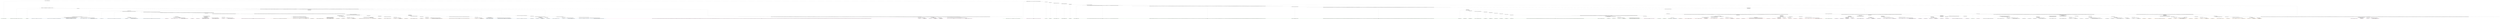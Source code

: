 digraph T {
	{
		rank=same
		398 [penwidth=3,colorscheme=set19,color=3,label="0;1;2;3;4;5;6;7;8;9;10;11;12;13;14;15;16;17;18;19;20;21;22;23;24;25;26;27;28;29;30_P\nP\n1.8%"]
		396 [penwidth=3,colorscheme=set19,color=3,label="31;32;33;34;35;36;37;38;39;40;41;42;43;44;45;46;47;48;49;50;51;52;53;54;55;56;57;58;59;60;71;72;73;74;75;76;77;78;79;80;91;92;93;94;95;96;97;98;99;100;101;102;103;104;105;106;107;108;109;110_P\nP\n2.5%"]
		394 [penwidth=3,colorscheme=set19,color=3,label="131;132;133;134;135;136;137;138;139;140_P\nP\n5.2%"]
		392 [penwidth=3,colorscheme=set19,color=3,label="61;62;63;64;65;66;67;68;69;70;81;82;83;84;85;86;87;88;89;90;111;112;113;114;115;116;117;118;119;120;121;122;123;124;125;126;127;128;129;130;141;142;143;144;145;146;147;148;149;150;161;162;163;164;165;166;167;168;169;170_P\nP\n4.3%"]
		390 [penwidth=3,colorscheme=set19,color=3,label="171;172;173;174;175;176;177;178;179;180_P\nP\n2%"]
		388 [penwidth=3,colorscheme=set19,color=3,label="201;202;203;204;205;206;207;208;209;210_P\nP\n0.8%"]
		386 [penwidth=3,colorscheme=set19,color=3,label="251;252;253;254;255;256;257;258;259;260;271;272;273;274;275;276;277;278;279;280_P\nP\n0.36%"]
		384 [penwidth=3,colorscheme=set19,color=3,label="321;322;323;324;325;326;327;328;329;330;361;362;363;364;365;366;367;368;369;370_P\nP\n0.16%"]
		382 [penwidth=3,colorscheme=set19,color=3,label="381;382;383;384;385;386;387;388;389;390_P\nP\n0.14%"]
		380 [penwidth=3,colorscheme=set19,color=3,label="401;402;403;404;405;406;407;408;409;410;431;432;433;434;435;436;437;438;439;440_P\nP\n0.36%"]
		378 [penwidth=3,colorscheme=set19,color=3,label="471;472;473;474;475;476;477;478;479;480;491;492;493;494;495;496;497;498;499;500;521;522;523;524;525;526;527;528;529;530;551;552;553;554;555;556;557;558;559;560;621;622;623;624;625;626;627;628;629;630;651;652;653;654;655;656;657;658;659;660;701;702;703;704;705;706;707;708;709;710;731;732;733;734;735;736;737;738;739;740;771;772;773;774;775;776;777;778;779;780;821;822;823;824;825;826;827;828;829;830;841;842;843;844;845;846;847;848;849;850;881;882;883;884;885;886;887;888;889;890_P\nP\n0.036%"]
		376 [penwidth=3,colorscheme=set19,color=3,label="961;962;963;964;965;966;967;968;969;970;991;992;993;994;995;996;997;998;999;1000;1061;1062;1063;1064;1065;1066;1067;1068;1069;1070;1111;1112;1113;1114;1115;1116;1117;1118;1119;1120;1141;1142;1143;1144;1145;1146;1147;1148;1149;1150;1171;1172;1173;1174;1175;1176;1177;1178;1179;1180;1201;1202;1203;1204;1205;1206;1207;1208;1209;1210;1231;1232;1233;1234;1235;1236;1237;1238;1239;1240;1261;1262;1263;1264;1265;1266;1267;1268;1269;1270;1281;1282;1283;1284;1285;1286;1287;1288;1289;1290;1321;1322;1323;1324;1325;1326;1327;1328;1329;1330;1331;1332;1333;1334;1335;1336;1337;1338;1339;1340;1401;1402;1403;1404;1405;1406;1407;1408;1409;1410;1451;1452;1453;1454;1455;1456;1457;1458;1459;1460;1471;1472;1473;1474;1475;1476;1477;1478;1479;1480;1581;1582;1583;1584;1585;1586;1587;1588;1589;1590;1601;1602;1603;1604;1605;1606;1607;1608;1609;1610;1631;1632;1633;1634;1635;1636;1637;1638;1639;1640;1701;1702;1703;1704;1705;1706;1707;1708;1709;1710;1731;1732;1733;1734;1735;1736;1737;1738;1739;1740;1831;1832;1833;1834;1835;1836;1837;1838;1839;1840;2031;2032;2033;2034;2035;2036;2037;2038;2039;2040;2111;2112;2113;2114;2115;2116;2117;2118;2119;2120;2191;2192;2193;2194;2195;2196;2197;2198;2199;2200;2251;2252;2253;2254;2255;2256;2257;2258;2259;2260;2321;2322;2323;2324;2325;2326;2327;2328;2329;2330;2351;2352;2353;2354;2355;2356;2357;2358;2359;2360;2401;2402;2403;2404;2405;2406;2407;2408;2409;2410;2481;2482;2483;2484;2485;2486;2487;2488;2489;2490;2531;2532;2533;2534;2535;2536;2537;2538;2539;2540;2571;2572;2573;2574;2575;2576;2577;2578;2579;2580;2591;2592;2593;2594;2595;2596;2597;2598;2599;2600;2631;2632;2633;2634;2635;2636;2637;2638;2639;2640;2721;2722;2723;2724;2725;2726;2727;2728;2729;2730;2771;2772;2773;2774;2775;2776;2777;2778;2779;2780_P\nP\n0.078%"]
		374 [penwidth=3,colorscheme=set19,color=3,label="2861;2862;2863;2864;2865;2866;2867;2868;2869;2870;2921;2922;2923;2924;2925;2926;2927;2928;2929;2930_P\nP\n0.022%"]
		372 [penwidth=3,colorscheme=set19,color=3,label="3031;3032;3033;3034;3035;3036;3037;3038;3039;3040;3051;3052;3053;3054;3055;3056;3057;3058;3059;3060;3081;3082;3083;3084;3085;3086;3087;3088;3089;3090;3111;3112;3113;3114;3115;3116;3117;3118;3119;3120;3161;3162;3163;3164;3165;3166;3167;3168;3169;3170;3171;3172;3173;3174;3175;3176;3177;3178;3179;3180;3211;3212;3213;3214;3215;3216;3217;3218;3219;3220;3291;3292;3293;3294;3295;3296;3297;3298;3299;3300;3421;3422;3423;3424;3425;3426;3427;3428;3429;3430;3471;3472;3473;3474;3475;3476;3477;3478;3479;3480;3541;3542;3543;3544;3545;3546;3547;3548;3549;3550;3711;3712;3713;3714;3715;3716;3717;3718;3719;3720;3771;3772;3773;3774;3775;3776;3777;3778;3779;3780;3791;3792;3793;3794;3795;3796;3797;3798;3799;3800;3811;3812;3813;3814;3815;3816;3817;3818;3819;3820;3831;3832;3833;3834;3835;3836;3837;3838;3839;3840;3841;3842;3843;3844;3845;3846;3847;3848;3849;3850;3861;3862;3863;3864;3865;3866;3867;3868;3869;3870;3881;3882;3883;3884;3885;3886;3887;3888;3889;3890;3891;3892;3893;3894;3895;3896;3897;3898;3899;3900;3911;3912;3913;3914;3915;3916;3917;3918;3919;3920;3941;3942;3943;3944;3945;3946;3947;3948;3949;3950;3951;3952;3953;3954;3955;3956;3957;3958;3959;3960;3971;3972;3973;3974;3975;3976;3977;3978;3979;3980;4001;4002;4003;4004;4005;4006;4007;4008;4009;4010;4021;4022;4023;4024;4025;4026;4027;4028;4029;4030;4031;4032;4033;4034;4035;4036;4037;4038;4039;4040;4041;4042;4043;4044;4045;4046;4047;4048;4049;4050;4061;4062;4063;4064;4065;4066;4067;4068;4069;4070;4071;4072;4073;4074;4075;4076;4077;4078;4079;4080;4081;4082;4083;4084;4085;4086;4087;4088;4089;4090;4111;4112;4113;4114;4115;4116;4117;4118;4119;4120;4121;4122;4123;4124;4125;4126;4127;4128;4129;4130_P\nP\n0.044%"]
		367 [penwidth=3,colorscheme=set19,color=3,label="4202;4203;4204;4205;4206;4207;4208;4209;4210;4211_P\nP\n1.3%"]
		365 [penwidth=3,colorscheme=set19,color=3,label="4262;4263;4264;4265;4266;4267;4268;4269;4270;4271_P\nP\n4.2%"]
		363 [penwidth=3,colorscheme=set19,color=3,label="4342;4343;4344;4345;4346;4347;4348;4349;4350;4351_P\nP\n0.84%"]
		361 [penwidth=3,colorscheme=set19,color=3,label="4412;4413;4414;4415;4416;4417;4418;4419;4420;4421;4462;4463;4464;4465;4466;4467;4468;4469;4470;4471_P\nP\n0.4%"]
		359 [penwidth=3,colorscheme=set19,color=3,label="4512;4513;4514;4515;4516;4517;4518;4519;4520;4521_P\nP\n0.56%"]
		357 [penwidth=3,colorscheme=set19,color=3,label="4592;4593;4594;4595;4596;4597;4598;4599;4600;4601_P\nP\n0.064%"]
		355 [penwidth=3,colorscheme=set19,color=3,label="4672;4673;4674;4675;4676;4677;4678;4679;4680;4681_P\nP\n0.11%"]
		353 [penwidth=3,colorscheme=set19,color=3,label="4722;4723;4724;4725;4726;4727;4728;4729;4730;4731_P\nP\n0.043%"]
		351 [penwidth=3,colorscheme=set19,color=3,label="4742;4743;4744;4745;4746;4747;4748;4749;4750;4751_P\nP\n0.029%"]
		349 [penwidth=3,colorscheme=set19,color=3,label="4812;4813;4814;4815;4816;4817;4818;4819;4820;4821_P\nP\n0.017%"]
		347 [penwidth=3,colorscheme=set19,color=3,label="5082;5083;5084;5085;5086;5087;5088;5089;5090;5091;5122;5123;5124;5125;5126;5127;5128;5129;5130;5131;5272;5273;5274;5275;5276;5277;5278;5279;5280;5281;5342;5343;5344;5345;5346;5347;5348;5349;5350;5351;5392;5393;5394;5395;5396;5397;5398;5399;5400;5401;5512;5513;5514;5515;5516;5517;5518;5519;5520;5521;5562;5563;5564;5565;5566;5567;5568;5569;5570;5571;5612;5613;5614;5615;5616;5617;5618;5619;5620;5621;5702;5703;5704;5705;5706;5707;5708;5709;5710;5711;5902;5903;5904;5905;5906;5907;5908;5909;5910;5911;6162;6163;6164;6165;6166;6167;6168;6169;6170;6171;6272;6273;6274;6275;6276;6277;6278;6279;6280;6281;6412;6413;6414;6415;6416;6417;6418;6419;6420;6421;6502;6503;6504;6505;6506;6507;6508;6509;6510;6511;6522;6523;6524;6525;6526;6527;6528;6529;6530;6531;6532;6533;6534;6535;6536;6537;6538;6539;6540;6541;6552;6553;6554;6555;6556;6557;6558;6559;6560;6561;6562_P\nP\n7.5%"]
		345 [penwidth=3,colorscheme=set19,color=3,label="6563;6564;6565;6566;6567;6568;6569;6570;6571;6572;6603;6604;6605;6606;6607;6608;6609;6610;6611;6612_P\nP\n5.4%"]
		343 [penwidth=3,colorscheme=set19,color=3,label="6633;6634;6635;6636;6637;6638;6639;6640;6641;6642_P\nP\n8.6%"]
		341 [penwidth=3,colorscheme=set19,color=3,label="6663;6664;6665;6666;6667;6668;6669;6670;6671;6672_P\nP\n4.7%"]
		339 [penwidth=3,colorscheme=set19,color=3,label="6683;6684;6685;6686;6687;6688;6689;6690;6691;6692_P\nP\n2.8%"]
		337 [penwidth=3,colorscheme=set19,color=3,label="6733;6734;6735;6736;6737;6738;6739;6740;6741;6742_P\nP\n7.7%"]
		335 [penwidth=3,colorscheme=set19,color=3,label="6623;6624;6625;6626;6627;6628;6629;6630;6631;6632;6653;6654;6655;6656;6657;6658;6659;6660;6661;6662;6723;6724;6725;6726;6727;6728;6729;6730;6731;6732_P\nP\n5%"]
		333 [penwidth=3,colorscheme=set19,color=3,label="6713;6714;6715;6716;6717;6718;6719;6720;6721;6722_P\nP\n5.6%"]
		331 [penwidth=3,colorscheme=set19,color=3,label="4222;4223;4224;4225;4226;4227;4228;4229;4230;4231_P\nP\n2.2%"]
		329 [penwidth=3,colorscheme=set19,color=3,label="4252;4253;4254;4255;4256;4257;4258;4259;4260;4261_P\nP\n7.4%"]
		327 [penwidth=3,colorscheme=set19,color=3,label="4212;4213;4214;4215;4216;4217;4218;4219;4220;4221;4242;4243;4244;4245;4246;4247;4248;4249;4250;4251_P\nP\n8.1%"]
		325 [penwidth=3,colorscheme=set19,color=3,label="4172;4173;4174;4175;4176;4177;4178;4179;4180;4181_P\nP\n9.8%"]
		321 [penwidth=3,colorscheme=set19,color=2,label="1691;1692;1693;1694;1695;1696;1697;1698;1699;1700;1721;1722;1723;1724;1725;1726;1727;1728;1729;1730;1781;1782;1783;1784;1785;1786;1787;1788;1789;1790_M1\nM1\n6.9%"]
		319 [penwidth=3,colorscheme=set19,color=2,label="1871;1872;1873;1874;1875;1876;1877;1878;1879;1880;1901;1902;1903;1904;1905;1906;1907;1908;1909;1910;1961;1962;1963;1964;1965;1966;1967;1968;1969;1970;2021;2022;2023;2024;2025;2026;2027;2028;2029;2030_M1\nM1\n5.5%"]
		317 [penwidth=3,colorscheme=set19,color=2,label="2391;2392;2393;2394;2395;2396;2397;2398;2399;2400;2441;2442;2443;2444;2445;2446;2447;2448;2449;2450;2471;2472;2473;2474;2475;2476;2477;2478;2479;2480_M1\nM1\n5.3%"]
		315 [penwidth=3,colorscheme=set19,color=2,label="2311;2312;2313;2314;2315;2316;2317;2318;2319;2320;2381;2382;2383;2384;2385;2386;2387;2388;2389;2390_M1\nM1\n0.54%"]
		313 [penwidth=3,colorscheme=set19,color=2,label="2431;2432;2433;2434;2435;2436;2437;2438;2439;2440;2521;2522;2523;2524;2525;2526;2527;2528;2529;2530_M1\nM1\n6%"]
		310 [penwidth=3,colorscheme=set19,color=2,label="1771;1772;1773;1774;1775;1776;1777;1778;1779;1780_M1\nM1\n7.3%"]
		308 [penwidth=3,colorscheme=set19,color=2,label="1821;1822;1823;1824;1825;1826;1827;1828;1829;1830;1861;1862;1863;1864;1865;1866;1867;1868;1869;1870;2011;2012;2013;2014;2015;2016;2017;2018;2019;2020;2101;2102;2103;2104;2105;2106;2107;2108;2109;2110_M1\nM1\n3.7%"]
		306 [penwidth=3,colorscheme=set19,color=2,label="2241;2242;2243;2244;2245;2246;2247;2248;2249;2250_M1\nM1\n0.28%"]
		304 [penwidth=3,colorscheme=set19,color=2,label="2341;2342;2343;2344;2345;2346;2347;2348;2349;2350;2371;2372;2373;2374;2375;2376;2377;2378;2379;2380_M1\nM1\n5.4%"]
		302 [penwidth=3,colorscheme=set19,color=2,label="2301;2302;2303;2304;2305;2306;2307;2308;2309;2310;2331;2332;2333;2334;2335;2336;2337;2338;2339;2340;2421;2422;2423;2424;2425;2426;2427;2428;2429;2430;2461;2462;2463;2464;2465;2466;2467;2468;2469;2470;2511;2512;2513;2514;2515;2516;2517;2518;2519;2520_M1\nM1\n5.4%"]
		299 [penwidth=3,colorscheme=set19,color=2,label="1851;1852;1853;1854;1855;1856;1857;1858;1859;1860;2091;2092;2093;2094;2095;2096;2097;2098;2099;2100_M1\nM1\n7.8%"]
		297 [penwidth=3,colorscheme=set19,color=2,label="1951;1952;1953;1954;1955;1956;1957;1958;1959;1960;2081;2082;2083;2084;2085;2086;2087;2088;2089;2090;2161;2162;2163;2164;2165;2166;2167;2168;2169;2170;2231;2232;2233;2234;2235;2236;2237;2238;2239;2240_M1\nM1\n5.9%"]
		295 [penwidth=3,colorscheme=set19,color=2,label="1761;1762;1763;1764;1765;1766;1767;1768;1769;1770;1801;1802;1803;1804;1805;1806;1807;1808;1809;1810;1841;1842;1843;1844;1845;1846;1847;1848;1849;1850_M1\nM1\n0.31%"]
		293 [penwidth=3,colorscheme=set19,color=2,label="1941;1942;1943;1944;1945;1946;1947;1948;1949;1950_M1\nM1\n5.4%"]
		290 [penwidth=3,colorscheme=set19,color=2,label="2221;2222;2223;2224;2225;2226;2227;2228;2229;2230_M1\nM1\n1.1%"]
		288 [penwidth=3,colorscheme=set19,color=2,label="2291;2292;2293;2294;2295;2296;2297;2298;2299;2300_M1\nM1\n5.9%"]
		286 [penwidth=3,colorscheme=set19,color=2,label="2281;2282;2283;2284;2285;2286;2287;2288;2289;2290_M1\nM1\n7.2%"]
		284 [penwidth=3,colorscheme=set19,color=2,label="1681;1682;1683;1684;1685;1686;1687;1688;1689;1690;1751;1752;1753;1754;1755;1756;1757;1758;1759;1760_M1\nM1\n0.76%"]
		282 [penwidth=3,colorscheme=set19,color=2,label="1891;1892;1893;1894;1895;1896;1897;1898;1899;1900_M1\nM1\n3.2%"]
		280 [penwidth=3,colorscheme=set19,color=2,label="2071;2072;2073;2074;2075;2076;2077;2078;2079;2080;2211;2212;2213;2214;2215;2216;2217;2218;2219;2220_M1\nM1\n5.8%"]
		278 [penwidth=3,colorscheme=set19,color=2,label="1931;1932;1933;1934;1935;1936;1937;1938;1939;1940;1991;1992;1993;1994;1995;1996;1997;1998;1999;2000;2061;2062;2063;2064;2065;2066;2067;2068;2069;2070_M1\nM1\n3.5%"]
		276 [penwidth=3,colorscheme=set19,color=2,label="2141;2142;2143;2144;2145;2146;2147;2148;2149;2150;2201;2202;2203;2204;2205;2206;2207;2208;2209;2210;2271;2272;2273;2274;2275;2276;2277;2278;2279;2280_M1\nM1\n6%"]
		275 [penwidth=3,colorscheme=set19,color=2,label="4252;4253;4254;4255;4256;4257;4258;4259;4260;4261_M1\nM1\n0.81%"]
		273 [penwidth=3,colorscheme=set19,color=8,label="151;152;153;154;155;156;157;158;159;160;191;192;193;194;195;196;197;198;199;200;221;222;223;224;225;226;227;228;229;230;241;242;243;244;245;246;247;248;249;250;261;262;263;264;265;266;267;268;269;270;291;292;293;294;295;296;297;298;299;300;311;312;313;314;315;316;317;318;319;320;341;342;343;344;345;346;347;348;349;350;371;372;373;374;375;376;377;378;379;380;391;392;393;394;395;396;397;398;399;400;421;422;423;424;425;426;427;428;429;430;451;452;453;454;455;456;457;458;459;460;481;482;483;484;485;486;487;488;489;490;501;502;503;504;505;506;507;508;509;510;541;542;543;544;545;546;547;548;549;550;571;572;573;574;575;576;577;578;579;580;641;642;643;644;645;646;647;648;649;650;671;672;673;674;675;676;677;678;679;680;691;692;693;694;695;696;697;698;699;700;721;722;723;724;725;726;727;728;729;730;741;742;743;744;745;746;747;748;749;750;871;872;873;874;875;876;877;878;879;880;911;912;913;914;915;916;917;918;919;920;941;942;943;944;945;946;947;948;949;950;951;952;953;954;955;956;957;958;959;960;981;982;983;984;985;986;987;988;989;990;1011;1012;1013;1014;1015;1016;1017;1018;1019;1020;1021;1022;1023;1024;1025;1026;1027;1028;1029;1030;1041;1042;1043;1044;1045;1046;1047;1048;1049;1050;1071;1072;1073;1074;1075;1076;1077;1078;1079;1080;1081;1082;1083;1084;1085;1086;1087;1088;1089;1090;1101;1102;1103;1104;1105;1106;1107;1108;1109;1110;1161;1162;1163;1164;1165;1166;1167;1168;1169;1170;1251;1252;1253;1254;1255;1256;1257;1258;1259;1260;1311;1312;1313;1314;1315;1316;1317;1318;1319;1320;1361;1362;1363;1364;1365;1366;1367;1368;1369;1370;1391;1392;1393;1394;1395;1396;1397;1398;1399;1400;1421;1422;1423;1424;1425;1426;1427;1428;1429;1430;1441;1442;1443;1444;1445;1446;1447;1448;1449;1450;1461;1462;1463;1464;1465;1466;1467;1468;1469;1470;1511;1512;1513;1514;1515;1516;1517;1518;1519;1520;1561;1562;1563;1564;1565;1566;1567;1568;1569;1570;1571;1572;1573;1574;1575;1576;1577;1578;1579;1580;1591;1592;1593;1594;1595;1596;1597;1598;1599;1600;1611;1612;1613;1614;1615;1616;1617;1618;1619;1620;1651;1652;1653;1654;1655;1656;1657;1658;1659;1660;1671;1672;1673;1674;1675;1676;1677;1678;1679;1680;1881;1882;1883;1884;1885;1886;1887;1888;1889;1890;1921;1922;1923;1924;1925;1926;1927;1928;1929;1930;1981;1982;1983;1984;1985;1986;1987;1988;1989;1990;2051;2052;2053;2054;2055;2056;2057;2058;2059;2060;2131;2132;2133;2134;2135;2136;2137;2138;2139;2140;2361;2362;2363;2364;2365;2366;2367;2368;2369;2370;2411;2412;2413;2414;2415;2416;2417;2418;2419;2420;2501;2502;2503;2504;2505;2506;2507;2508;2509;2510;2551;2552;2553;2554;2555;2556;2557;2558;2559;2560;2581;2582;2583;2584;2585;2586;2587;2588;2589;2590;2651;2652;2653;2654;2655;2656;2657;2658;2659;2660;2741;2742;2743;2744;2745;2746;2747;2748;2749;2750;2801;2802;2803;2804;2805;2806;2807;2808;2809;2810;2841;2842;2843;2844;2845;2846;2847;2848;2849;2850;2851;2852;2853;2854;2855;2856;2857;2858;2859;2860;2901;2902;2903;2904;2905;2906;2907;2908;2909;2910;2931;2932;2933;2934;2935;2936;2937;2938;2939;2940;2981;2982;2983;2984;2985;2986;2987;2988;2989;2990;3011;3012;3013;3014;3015;3016;3017;3018;3019;3020;3071;3072;3073;3074;3075;3076;3077;3078;3079;3080;3101;3102;3103;3104;3105;3106;3107;3108;3109;3110;3131;3132;3133;3134;3135;3136;3137;3138;3139;3140;3241;3242;3243;3244;3245;3246;3247;3248;3249;3250;3281;3282;3283;3284;3285;3286;3287;3288;3289;3290_M2\nM2\n4.6%"]
		271 [penwidth=3,colorscheme=set19,color=8,label="3331;3332;3333;3334;3335;3336;3337;3338;3339;3340_M2\nM2\n2.2%"]
		269 [penwidth=3,colorscheme=set19,color=8,label="3451;3452;3453;3454;3455;3456;3457;3458;3459;3460_M2\nM2\n7.5%"]
		267 [penwidth=3,colorscheme=set19,color=8,label="3401;3402;3403;3404;3405;3406;3407;3408;3409;3410_M2\nM2\n4%"]
		265 [penwidth=3,colorscheme=set19,color=8,label="3521;3522;3523;3524;3525;3526;3527;3528;3529;3530_M2\nM2\n6.5%"]
		263 [penwidth=3,colorscheme=set19,color=8,label="3651;3652;3653;3654;3655;3656;3657;3658;3659;3660_M2\nM2\n5.1%"]
		261 [penwidth=3,colorscheme=set19,color=8,label="3511;3512;3513;3514;3515;3516;3517;3518;3519;3520;3591;3592;3593;3594;3595;3596;3597;3598;3599;3600;3641;3642;3643;3644;3645;3646;3647;3648;3649;3650;3691;3692;3693;3694;3695;3696;3697;3698;3699;3700_M2\nM2\n0.26%"]
		259 [penwidth=3,colorscheme=set19,color=8,label="3751;3752;3753;3754;3755;3756;3757;3758;3759;3760;3781;3782;3783;3784;3785;3786;3787;3788;3789;3790_M2\nM2\n5.5%"]
		256 [penwidth=3,colorscheme=set19,color=8,label="3121;3122;3123;3124;3125;3126;3127;3128;3129;3130_M2\nM2\n4.8%"]
		254 [penwidth=3,colorscheme=set19,color=8,label="3191;3192;3193;3194;3195;3196;3197;3198;3199;3200;3371;3372;3373;3374;3375;3376;3377;3378;3379;3380_M2\nM2\n2.4%"]
		252 [penwidth=3,colorscheme=set19,color=8,label="3581;3582;3583;3584;3585;3586;3587;3588;3589;3590;3631;3632;3633;3634;3635;3636;3637;3638;3639;3640_M2\nM2\n9.9%"]
		250 [penwidth=3,colorscheme=set19,color=8,label="3141;3142;3143;3144;3145;3146;3147;3148;3149;3150_M2\nM2\n2.5%"]
		247 [penwidth=3,colorscheme=set19,color=8,label="3271;3272;3273;3274;3275;3276;3277;3278;3279;3280_M2\nM2\n1.1%"]
		244 [penwidth=3,colorscheme=set19,color=8,label="3391;3392;3393;3394;3395;3396;3397;3398;3399;3400;3571;3572;3573;3574;3575;3576;3577;3578;3579;3580_M2\nM2\n6.2%"]
		242 [penwidth=3,colorscheme=set19,color=8,label="3441;3442;3443;3444;3445;3446;3447;3448;3449;3450;3501;3502;3503;3504;3505;3506;3507;3508;3509;3510_M2\nM2\n8.4%"]
		240 [penwidth=3,colorscheme=set19,color=8,label="3431;3432;3433;3434;3435;3436;3437;3438;3439;3440_M2\nM2\n1.5%"]
		238 [penwidth=3,colorscheme=set19,color=8,label="3681;3682;3683;3684;3685;3686;3687;3688;3689;3690;3741;3742;3743;3744;3745;3746;3747;3748;3749;3750_M2\nM2\n5.6%"]
		236 [penwidth=3,colorscheme=set19,color=8,label="3221;3222;3223;3224;3225;3226;3227;3228;3229;3230;3261;3262;3263;3264;3265;3266;3267;3268;3269;3270;3311;3312;3313;3314;3315;3316;3317;3318;3319;3320;3361;3362;3363;3364;3365;3366;3367;3368;3369;3370;3491;3492;3493;3494;3495;3496;3497;3498;3499;3500;3561;3562;3563;3564;3565;3566;3567;3568;3569;3570;3731;3732;3733;3734;3735;3736;3737;3738;3739;3740_M2\nM2\n6.9%"]
		235 [penwidth=3,colorscheme=set19,color=8,label="61;62;63;64;65;66;67;68;69;70;81;82;83;84;85;86;87;88;89;90;111;112;113;114;115;116;117;118;119;120;121;122;123;124;125;126;127;128;129;130;141;142;143;144;145;146;147;148;149;150;161;162;163;164;165;166;167;168;169;170_M2\nM2\n0.062%"]
		232 [penwidth=3,colorscheme=set19,color=8,label="3531;3532;3533;3534;3535;3536;3537;3538;3539;3540;3611;3612;3613;3614;3615;3616;3617;3618;3619;3620_M2\nM2\n0.26%"]
		230 [penwidth=3,colorscheme=set19,color=8,label="3701;3702;3703;3704;3705;3706;3707;3708;3709;3710_M2\nM2\n5.7%"]
		228 [penwidth=3,colorscheme=set19,color=8,label="3601;3602;3603;3604;3605;3606;3607;3608;3609;3610_M2\nM2\n0.038%"]
		226 [penwidth=3,colorscheme=set19,color=8,label="3661;3662;3663;3664;3665;3666;3667;3668;3669;3670;3761;3762;3763;3764;3765;3766;3767;3768;3769;3770_M2\nM2\n6.3%"]
		225 [penwidth=3,colorscheme=set19,color=8,label="6623;6624;6625;6626;6627;6628;6629;6630;6631;6632;6653;6654;6655;6656;6657;6658;6659;6660;6661;6662;6723;6724;6725;6726;6727;6728;6729;6730;6731;6732_M2\nM2\n0.0019%"]
		224 [penwidth=3,colorscheme=set19,color=8,label="4172;4173;4174;4175;4176;4177;4178;4179;4180;4181_M2\nM2\n2.7%"]
		221 [penwidth=3,colorscheme=set19,color=9,label="6542;6543;6544;6545;6546;6547;6548;6549;6550;6551;6583;6584;6585;6586;6587;6588;6589;6590;6591;6592;6643;6644;6645;6646;6647;6648;6649;6650;6651;6652_M3\nM3\n2.3%"]
		219 [penwidth=3,colorscheme=set19,color=9,label="6703;6704;6705;6706;6707;6708;6709;6710;6711;6712;6763;6764;6765;6766;6767;6768;6769;6770;6771;6772_M3\nM3\n5%"]
		217 [penwidth=3,colorscheme=set19,color=9,label="6893;6894;6895;6896;6897;6898;6899;6900;6901;6902_M3\nM3\n0.41%"]
		215 [penwidth=3,colorscheme=set19,color=9,label="6943;6944;6945;6946;6947;6948;6949;6950;6951;6952;7013;7014;7015;7016;7017;7018;7019;7020;7021;7022_M3\nM3\n6.7%"]
		212 [penwidth=3,colorscheme=set19,color=9,label="6693;6694;6695;6696;6697;6698;6699;6700;6701;6702_M3\nM3\n6%"]
		209 [penwidth=3,colorscheme=set19,color=9,label="6813;6814;6815;6816;6817;6818;6819;6820;6821;6822_M3\nM3\n4.7%"]
		207 [penwidth=3,colorscheme=set19,color=9,label="6853;6854;6855;6856;6857;6858;6859;6860;6861;6862_M3\nM3\n6.7%"]
		205 [penwidth=3,colorscheme=set19,color=9,label="7003;7004;7005;7006;7007;7008;7009;7010;7011;7012;7083;7084;7085;7086;7087;7088;7089;7090;7091;7092_M3\nM3\n5%"]
		203 [penwidth=3,colorscheme=set19,color=9,label="6843;6844;6845;6846;6847;6848;6849;6850;6851;6852;6883;6884;6885;6886;6887;6888;6889;6890;6891;6892_M3\nM3\n5.1%"]
		201 [penwidth=3,colorscheme=set19,color=9,label="6803;6804;6805;6806;6807;6808;6809;6810;6811;6812;6833;6834;6835;6836;6837;6838;6839;6840;6841;6842_M3\nM3\n5.7%"]
		199 [penwidth=3,colorscheme=set19,color=9,label="6933;6934;6935;6936;6937;6938;6939;6940;6941;6942_M3\nM3\n1.5%"]
		197 [penwidth=3,colorscheme=set19,color=9,label="7073;7074;7075;7076;7077;7078;7079;7080;7081;7082_M3\nM3\n6.2%"]
		195 [penwidth=3,colorscheme=set19,color=9,label="7183;7184;7185;7186;7187;7188;7189;7190;7191;7192_M3\nM3\n10%"]
		192 [penwidth=3,colorscheme=set19,color=9,label="6873;6874;6875;6876;6877;6878;6879;6880;6881;6882_M3\nM3\n4.4%"]
		190 [penwidth=3,colorscheme=set19,color=9,label="6923;6924;6925;6926;6927;6928;6929;6930;6931;6932;6993;6994;6995;6996;6997;6998;6999;7000;7001;7002;7173;7174;7175;7176;7177;7178;7179;7180;7181;7182_M3\nM3\n6%"]
		188 [penwidth=3,colorscheme=set19,color=9,label="6913;6914;6915;6916;6917;6918;6919;6920;6921;6922_M3\nM3\n2.8%"]
		186 [penwidth=3,colorscheme=set19,color=9,label="6983;6984;6985;6986;6987;6988;6989;6990;6991;6992_M3\nM3\n0.43%"]
		184 [penwidth=3,colorscheme=set19,color=9,label="7063;7064;7065;7066;7067;7068;7069;7070;7071;7072;7163;7164;7165;7166;7167;7168;7169;7170;7171;7172_M3\nM3\n6.2%"]
		182 [penwidth=3,colorscheme=set19,color=9,label="7233;7234;7235;7236;7237;7238;7239;7240;7241;7242_M3\nM3\n5.4%"]
		180 [penwidth=3,colorscheme=set19,color=9,label="7053;7054;7055;7056;7057;7058;7059;7060;7061;7062_M3\nM3\n3.1%"]
		178 [penwidth=3,colorscheme=set19,color=9,label="7153;7154;7155;7156;7157;7158;7159;7160;7161;7162_M3\nM3\n6.2%"]
		175 [penwidth=3,colorscheme=set19,color=7,label="4732;4733;4734;4735;4736;4737;4738;4739;4740;4741;4772;4773;4774;4775;4776;4777;4778;4779;4780;4781;4862;4863;4864;4865;4866;4867;4868;4869;4870;4871;4952;4953;4954;4955;4956;4957;4958;4959;4960;4961_M4\nM4\n5%"]
		173 [penwidth=3,colorscheme=set19,color=7,label="5032;5033;5034;5035;5036;5037;5038;5039;5040;5041;5102;5103;5104;5105;5106;5107;5108;5109;5110;5111;5302;5303;5304;5305;5306;5307;5308;5309;5310;5311;5482;5483;5484;5485;5486;5487;5488;5489;5490;5491_M4\nM4\n3.4%"]
		171 [penwidth=3,colorscheme=set19,color=7,label="5592;5593;5594;5595;5596;5597;5598;5599;5600;5601_M4\nM4\n6.7%"]
		166 [penwidth=3,colorscheme=set19,color=7,label="5232;5233;5234;5235;5236;5237;5238;5239;5240;5241;5292;5293;5294;5295;5296;5297;5298;5299;5300;5301_M4\nM4\n2.3%"]
		164 [penwidth=3,colorscheme=set19,color=7,label="5372;5373;5374;5375;5376;5377;5378;5379;5380;5381;5422;5423;5424;5425;5426;5427;5428;5429;5430;5431_M4\nM4\n9.3%"]
		162 [penwidth=3,colorscheme=set19,color=7,label="5472;5473;5474;5475;5476;5477;5478;5479;5480;5481_M4\nM4\n2.9%"]
		160 [penwidth=3,colorscheme=set19,color=7,label="5682;5683;5684;5685;5686;5687;5688;5689;5690;5691_M4\nM4\n0.75%"]
		158 [penwidth=3,colorscheme=set19,color=7,label="5732;5733;5734;5735;5736;5737;5738;5739;5740;5741_M4\nM4\n1.7%"]
		156 [penwidth=3,colorscheme=set19,color=7,label="5802;5803;5804;5805;5806;5807;5808;5809;5810;5811_M4\nM4\n5.4%"]
		153 [penwidth=3,colorscheme=set19,color=7,label="5222;5223;5224;5225;5226;5227;5228;5229;5230;5231;5412;5413;5414;5415;5416;5417;5418;5419;5420;5421;5552;5553;5554;5555;5556;5557;5558;5559;5560;5561_M4\nM4\n1.8%"]
		151 [penwidth=3,colorscheme=set19,color=7,label="5672;5673;5674;5675;5676;5677;5678;5679;5680;5681_M4\nM4\n11%"]
		149 [penwidth=3,colorscheme=set19,color=7,label="5362;5363;5364;5365;5366;5367;5368;5369;5370;5371_M4\nM4\n0.42%"]
		147 [penwidth=3,colorscheme=set19,color=7,label="5462;5463;5464;5465;5466;5467;5468;5469;5470;5471;5542;5543;5544;5545;5546;5547;5548;5549;5550;5551_M4\nM4\n1.2%"]
		145 [penwidth=3,colorscheme=set19,color=7,label="5582;5583;5584;5585;5586;5587;5588;5589;5590;5591_M4\nM4\n4.2%"]
		143 [penwidth=3,colorscheme=set19,color=7,label="5662;5663;5664;5665;5666;5667;5668;5669;5670;5671_M4\nM4\n6.8%"]
		140 [penwidth=3,colorscheme=set19,color=7,label="5022;5023;5024;5025;5026;5027;5028;5029;5030;5031_M4\nM4\n3.7%"]
		138 [penwidth=3,colorscheme=set19,color=7,label="5142;5143;5144;5145;5146;5147;5148;5149;5150;5151;5212;5213;5214;5215;5216;5217;5218;5219;5220;5221_M4\nM4\n6.6%"]
		136 [penwidth=3,colorscheme=set19,color=7,label="5452;5453;5454;5455;5456;5457;5458;5459;5460;5461_M4\nM4\n6.8%"]
		134 [penwidth=3,colorscheme=set19,color=7,label="5532;5533;5534;5535;5536;5537;5538;5539;5540;5541_M4\nM4\n2.5%"]
		132 [penwidth=3,colorscheme=set19,color=7,label="5652;5653;5654;5655;5656;5657;5658;5659;5660;5661;5722;5723;5724;5725;5726;5727;5728;5729;5730;5731;5792;5793;5794;5795;5796;5797;5798;5799;5800;5801_M4\nM4\n5.7%"]
		130 [penwidth=3,colorscheme=set19,color=7,label="5132;5133;5134;5135;5136;5137;5138;5139;5140;5141;5282;5283;5284;5285;5286;5287;5288;5289;5290;5291;5352;5353;5354;5355;5356;5357;5358;5359;5360;5361;5402;5403;5404;5405;5406;5407;5408;5409;5410;5411;5442;5443;5444;5445;5446;5447;5448;5449;5450;5451;5522;5523;5524;5525;5526;5527;5528;5529;5530;5531_M4\nM4\n3.2%"]
		128 [penwidth=3,colorscheme=set19,color=7,label="5572;5573;5574;5575;5576;5577;5578;5579;5580;5581_M4\nM4\n1.4%"]
		126 [penwidth=3,colorscheme=set19,color=7,label="5862;5863;5864;5865;5866;5867;5868;5869;5870;5871_M4\nM4\n5.4%"]
		125 [penwidth=3,colorscheme=set19,color=7,label="4252;4253;4254;4255;4256;4257;4258;4259;4260;4261_M4\nM4\n2%"]
		122 [penwidth=3,colorscheme=set19,color=5,label="5692;5693;5694;5695;5696;5697;5698;5699;5700;5701_M5\nM5\n11%"]
		120 [penwidth=3,colorscheme=set19,color=5,label="5752;5753;5754;5755;5756;5757;5758;5759;5760;5761_M5\nM5\n0.42%"]
		118 [penwidth=3,colorscheme=set19,color=5,label="5822;5823;5824;5825;5826;5827;5828;5829;5830;5831;5882;5883;5884;5885;5886;5887;5888;5889;5890;5891;5992;5993;5994;5995;5996;5997;5998;5999;6000;6001_M5\nM5\n3.8%"]
		116 [penwidth=3,colorscheme=set19,color=5,label="6042;6043;6044;6045;6046;6047;6048;6049;6050;6051_M5\nM5\n6.6%"]
		114 [penwidth=3,colorscheme=set19,color=5,label="6112;6113;6114;6115;6116;6117;6118;6119;6120;6121_M5\nM5\n0.56%"]
		112 [penwidth=3,colorscheme=set19,color=5,label="6202;6203;6204;6205;6206;6207;6208;6209;6210;6211;6302;6303;6304;6305;6306;6307;6308;6309;6310;6311_M5\nM5\n6.9%"]
		110 [penwidth=3,colorscheme=set19,color=5,label="6192;6193;6194;6195;6196;6197;6198;6199;6200;6201_M5\nM5\n10%"]
		108 [penwidth=3,colorscheme=set19,color=5,label="5942;5943;5944;5945;5946;5947;5948;5949;5950;5951_M5\nM5\n2.2%"]
		106 [penwidth=3,colorscheme=set19,color=5,label="6102;6103;6104;6105;6106;6107;6108;6109;6110;6111_M5\nM5\n2.4%"]
		104 [penwidth=3,colorscheme=set19,color=5,label="6182;6183;6184;6185;6186;6187;6188;6189;6190;6191_M5\nM5\n6.9%"]
		102 [penwidth=3,colorscheme=set19,color=5,label="5812;5813;5814;5815;5816;5817;5818;5819;5820;5821_M5\nM5\n5.9%"]
		100 [penwidth=3,colorscheme=set19,color=5,label="5932;5933;5934;5935;5936;5937;5938;5939;5940;5941;5982;5983;5984;5985;5986;5987;5988;5989;5990;5991_M5\nM5\n7.9%"]
		98 [penwidth=3,colorscheme=set19,color=5,label="5972;5973;5974;5975;5976;5977;5978;5979;5980;5981_M5\nM5\n6.6%"]
		96 [penwidth=3,colorscheme=set19,color=5,label="6032;6033;6034;6035;6036;6037;6038;6039;6040;6041;6092;6093;6094;6095;6096;6097;6098;6099;6100;6101_M5\nM5\n3.5%"]
		94 [penwidth=3,colorscheme=set19,color=5,label="6172;6173;6174;6175;6176;6177;6178;6179;6180;6181_M5\nM5\n5.4%"]
		92 [penwidth=3,colorscheme=set19,color=5,label="5742;5743;5744;5745;5746;5747;5748;5749;5750;5751_M5\nM5\n4.4%"]
		90 [penwidth=3,colorscheme=set19,color=5,label="5872;5873;5874;5875;5876;5877;5878;5879;5880;5881_M5\nM5\n7.2%"]
		88 [penwidth=3,colorscheme=set19,color=5,label="5922;5923;5924;5925;5926;5927;5928;5929;5930;5931_M5\nM5\n8.1%"]
		83 [penwidth=3,colorscheme=set19,color=4,label="6152;6153;6154;6155;6156;6157;6158;6159;6160;6161_M6\nM6\n6.4%"]
		80 [penwidth=3,colorscheme=set19,color=4,label="6342;6343;6344;6345;6346;6347;6348;6349;6350;6351_M6\nM6\n1.9%"]
		78 [penwidth=3,colorscheme=set19,color=4,label="6462;6463;6464;6465;6466;6467;6468;6469;6470;6471_M6\nM6\n5.2%"]
		76 [penwidth=3,colorscheme=set19,color=4,label="6402;6403;6404;6405;6406;6407;6408;6409;6410;6411_M6\nM6\n6.3%"]
		74 [penwidth=3,colorscheme=set19,color=4,label="6252;6253;6254;6255;6256;6257;6258;6259;6260;6261;6392;6393;6394;6395;6396;6397;6398;6399;6400;6401_M6\nM6\n8.4%"]
		72 [penwidth=3,colorscheme=set19,color=4,label="6242;6243;6244;6245;6246;6247;6248;6249;6250;6251_M6\nM6\n5.7%"]
		70 [penwidth=3,colorscheme=set19,color=4,label="6332;6333;6334;6335;6336;6337;6338;6339;6340;6341_M6\nM6\n5.3%"]
		67 [penwidth=3,colorscheme=set19,color=4,label="6012;6013;6014;6015;6016;6017;6018;6019;6020;6021_M6\nM6\n2.6%"]
		65 [penwidth=3,colorscheme=set19,color=4,label="6142;6143;6144;6145;6146;6147;6148;6149;6150;6151;6232;6233;6234;6235;6236;6237;6238;6239;6240;6241_M6\nM6\n3.2%"]
		63 [penwidth=3,colorscheme=set19,color=4,label="6442;6443;6444;6445;6446;6447;6448;6449;6450;6451_M6\nM6\n5.1%"]
		61 [penwidth=3,colorscheme=set19,color=4,label="6052;6053;6054;6055;6056;6057;6058;6059;6060;6061;6132;6133;6134;6135;6136;6137;6138;6139;6140;6141_M6\nM6\n4.8%"]
		59 [penwidth=3,colorscheme=set19,color=4,label="6322;6323;6324;6325;6326;6327;6328;6329;6330;6331;6382;6383;6384;6385;6386;6387;6388;6389;6390;6391_M6\nM6\n5.4%"]
		57 [penwidth=3,colorscheme=set19,color=4,label="5892;5893;5894;5895;5896;5897;5898;5899;5900;5901_M6\nM6\n0.93%"]
		54 [penwidth=3,colorscheme=set19,color=4,label="6122;6123;6124;6125;6126;6127;6128;6129;6130;6131_M6\nM6\n4.9%"]
		52 [penwidth=3,colorscheme=set19,color=4,label="6222;6223;6224;6225;6226;6227;6228;6229;6230;6231_M6\nM6\n3.1%"]
		50 [penwidth=3,colorscheme=set19,color=4,label="6312;6313;6314;6315;6316;6317;6318;6319;6320;6321_M6\nM6\n8.2%"]
		48 [penwidth=3,colorscheme=set19,color=4,label="6212;6213;6214;6215;6216;6217;6218;6219;6220;6221_M6\nM6\n6.4%"]
		46 [penwidth=3,colorscheme=set19,color=4,label="6432;6433;6434;6435;6436;6437;6438;6439;6440;6441_M6\nM6\n5.9%"]
		44 [penwidth=3,colorscheme=set19,color=4,label="6372;6373;6374;6375;6376;6377;6378;6379;6380;6381;6422;6423;6424;6425;6426;6427;6428;6429;6430;6431;6492;6493;6494;6495;6496;6497;6498;6499;6500;6501_M6\nM6\n5.2%"]
		42 [penwidth=3,colorscheme=set19,color=4,label="6482;6483;6484;6485;6486;6487;6488;6489;6490;6491_M6\nM6\n5%"]
		39 [penwidth=3,colorscheme=set19,color=1,label="6773;6774;6775;6776;6777;6778;6779;6780;6781;6782;6823;6824;6825;6826;6827;6828;6829;6830;6831;6832_M7\nM7\n3.2%"]
		36 [penwidth=3,colorscheme=set19,color=1,label="7143;7144;7145;7146;7147;7148;7149;7150;7151;7152;7223;7224;7225;7226;7227;7228;7229;7230;7231;7232_M7\nM7\n6.2%"]
		34 [penwidth=3,colorscheme=set19,color=1,label="7313;7314;7315;7316;7317;7318;7319;7320;7321;7322_M7\nM7\n6.8%"]
		32 [penwidth=3,colorscheme=set19,color=1,label="7273;7274;7275;7276;7277;7278;7279;7280;7281;7282;7333;7334;7335;7336;7337;7338;7339;7340;7341;7342_M7\nM7\n5.6%"]
		30 [penwidth=3,colorscheme=set19,color=1,label="7133;7134;7135;7136;7137;7138;7139;7140;7141;7142_M7\nM7\n1.3%"]
		28 [penwidth=3,colorscheme=set19,color=1,label="7263;7264;7265;7266;7267;7268;7269;7270;7271;7272_M7\nM7\n7.7%"]
		26 [penwidth=3,colorscheme=set19,color=1,label="7303;7304;7305;7306;7307;7308;7309;7310;7311;7312_M7\nM7\n6.1%"]
		24 [penwidth=3,colorscheme=set19,color=1,label="6793;6794;6795;6796;6797;6798;6799;6800;6801;6802_M7\nM7\n4.5%"]
		20 [penwidth=3,colorscheme=set19,color=1,label="6963;6964;6965;6966;6967;6968;6969;6970;6971;6972_M7\nM7\n1.7%"]
		18 [penwidth=3,colorscheme=set19,color=1,label="7123;7124;7125;7126;7127;7128;7129;7130;7131;7132;7213;7214;7215;7216;7217;7218;7219;7220;7221;7222;7253;7254;7255;7256;7257;7258;7259;7260;7261;7262;7293;7294;7295;7296;7297;7298;7299;7300;7301;7302_M7\nM7\n7.8%"]
		16 [penwidth=3,colorscheme=set19,color=1,label="7033;7034;7035;7036;7037;7038;7039;7040;7041;7042_M7\nM7\n4.7%"]
		14 [penwidth=3,colorscheme=set19,color=1,label="7113;7114;7115;7116;7117;7118;7119;7120;7121;7122_M7\nM7\n2.6%"]
		12 [penwidth=3,colorscheme=set19,color=1,label="7243;7244;7245;7246;7247;7248;7249;7250;7251;7252_M7\nM7\n7%"]
		10 [penwidth=3,colorscheme=set19,color=1,label="7203;7204;7205;7206;7207;7208;7209;7210;7211;7212_M7\nM7\n6.7%"]
		8 [penwidth=3,colorscheme=set19,color=1,label="7323;7324;7325;7326;7327;7328;7329;7330;7331;7332_M7\nM7\n5.6%"]
		6 [penwidth=3,colorscheme=set19,color=1,label="7103;7104;7105;7106;7107;7108;7109;7110;7111;7112_M7\nM7\n7.3%"]
		4 [penwidth=3,colorscheme=set19,color=1,label="6953;6954;6955;6956;6957;6958;6959;6960;6961;6962_M7\nM7\n6.6%"]
		2 [penwidth=3,colorscheme=set19,color=1,label="7023;7024;7025;7026;7027;7028;7029;7030;7031;7032;7093;7094;7095;7096;7097;7098;7099;7100;7101;7102_M7\nM7\n3%"]
		0 [penwidth=3,colorscheme=set19,color=1,label="7193;7194;7195;7196;7197;7198;7199;7200;7201;7202;7283;7284;7285;7286;7287;7288;7289;7290;7291;7292_M7\nM7\n5.5%"]
	}
	400 [label="GL"]
	399 [label="0;1;2;3;4;5;6;7;8;9;10;11;12;13;14;15;16;17;18;19;20;21;22;23;24;25;26;27;28;29;30"]
	397 [label="31;32;33;34;35;36;37;38;39;40;41;42;43;44;45;46;47;48;49;50;51;52;53;54;55;56;57;58;59;60;71;72;73;74;75;76;77;78;79;80;91;92;93;94;95;96;97;98;99;100;101;102;103;104;105;106;107;108;109;110"]
	395 [label="131;132;133;134;135;136;137;138;139;140"]
	393 [label="61;62;63;64;65;66;67;68;69;70;81;82;83;84;85;86;87;88;89;90;111;112;113;114;115;116;117;118;119;120;121;122;123;124;125;126;127;128;129;130;141;142;143;144;145;146;147;148;149;150;161;162;163;164;165;166;167;168;169;170"]
	391 [label="171;172;173;174;175;176;177;178;179;180"]
	389 [label="201;202;203;204;205;206;207;208;209;210"]
	387 [label="251;252;253;254;255;256;257;258;259;260;271;272;273;274;275;276;277;278;279;280"]
	385 [label="321;322;323;324;325;326;327;328;329;330;361;362;363;364;365;366;367;368;369;370"]
	383 [label="381;382;383;384;385;386;387;388;389;390"]
	381 [label="401;402;403;404;405;406;407;408;409;410;431;432;433;434;435;436;437;438;439;440"]
	379 [label="471;472;473;474;475;476;477;478;479;480;491;492;493;494;495;496;497;498;499;500;521;522;523;524;525;526;527;528;529;530;551;552;553;554;555;556;557;558;559;560;621;622;623;624;625;626;627;628;629;630;651;652;653;654;655;656;657;658;659;660;701;702;703;704;705;706;707;708;709;710;731;732;733;734;735;736;737;738;739;740;771;772;773;774;775;776;777;778;779;780;821;822;823;824;825;826;827;828;829;830;841;842;843;844;845;846;847;848;849;850;881;882;883;884;885;886;887;888;889;890"]
	377 [label="961;962;963;964;965;966;967;968;969;970;991;992;993;994;995;996;997;998;999;1000;1061;1062;1063;1064;1065;1066;1067;1068;1069;1070;1111;1112;1113;1114;1115;1116;1117;1118;1119;1120;1141;1142;1143;1144;1145;1146;1147;1148;1149;1150;1171;1172;1173;1174;1175;1176;1177;1178;1179;1180;1201;1202;1203;1204;1205;1206;1207;1208;1209;1210;1231;1232;1233;1234;1235;1236;1237;1238;1239;1240;1261;1262;1263;1264;1265;1266;1267;1268;1269;1270;1281;1282;1283;1284;1285;1286;1287;1288;1289;1290;1321;1322;1323;1324;1325;1326;1327;1328;1329;1330;1331;1332;1333;1334;1335;1336;1337;1338;1339;1340;1401;1402;1403;1404;1405;1406;1407;1408;1409;1410;1451;1452;1453;1454;1455;1456;1457;1458;1459;1460;1471;1472;1473;1474;1475;1476;1477;1478;1479;1480;1581;1582;1583;1584;1585;1586;1587;1588;1589;1590;1601;1602;1603;1604;1605;1606;1607;1608;1609;1610;1631;1632;1633;1634;1635;1636;1637;1638;1639;1640;1701;1702;1703;1704;1705;1706;1707;1708;1709;1710;1731;1732;1733;1734;1735;1736;1737;1738;1739;1740;1831;1832;1833;1834;1835;1836;1837;1838;1839;1840;2031;2032;2033;2034;2035;2036;2037;2038;2039;2040;2111;2112;2113;2114;2115;2116;2117;2118;2119;2120;2191;2192;2193;2194;2195;2196;2197;2198;2199;2200;2251;2252;2253;2254;2255;2256;2257;2258;2259;2260;2321;2322;2323;2324;2325;2326;2327;2328;2329;2330;2351;2352;2353;2354;2355;2356;2357;2358;2359;2360;2401;2402;2403;2404;2405;2406;2407;2408;2409;2410;2481;2482;2483;2484;2485;2486;2487;2488;2489;2490;2531;2532;2533;2534;2535;2536;2537;2538;2539;2540;2571;2572;2573;2574;2575;2576;2577;2578;2579;2580;2591;2592;2593;2594;2595;2596;2597;2598;2599;2600;2631;2632;2633;2634;2635;2636;2637;2638;2639;2640;2721;2722;2723;2724;2725;2726;2727;2728;2729;2730;2771;2772;2773;2774;2775;2776;2777;2778;2779;2780"]
	375 [label="2861;2862;2863;2864;2865;2866;2867;2868;2869;2870;2921;2922;2923;2924;2925;2926;2927;2928;2929;2930"]
	373 [label="3031;3032;3033;3034;3035;3036;3037;3038;3039;3040;3051;3052;3053;3054;3055;3056;3057;3058;3059;3060;3081;3082;3083;3084;3085;3086;3087;3088;3089;3090;3111;3112;3113;3114;3115;3116;3117;3118;3119;3120;3161;3162;3163;3164;3165;3166;3167;3168;3169;3170;3171;3172;3173;3174;3175;3176;3177;3178;3179;3180;3211;3212;3213;3214;3215;3216;3217;3218;3219;3220;3291;3292;3293;3294;3295;3296;3297;3298;3299;3300;3421;3422;3423;3424;3425;3426;3427;3428;3429;3430;3471;3472;3473;3474;3475;3476;3477;3478;3479;3480;3541;3542;3543;3544;3545;3546;3547;3548;3549;3550;3711;3712;3713;3714;3715;3716;3717;3718;3719;3720;3771;3772;3773;3774;3775;3776;3777;3778;3779;3780;3791;3792;3793;3794;3795;3796;3797;3798;3799;3800;3811;3812;3813;3814;3815;3816;3817;3818;3819;3820;3831;3832;3833;3834;3835;3836;3837;3838;3839;3840;3841;3842;3843;3844;3845;3846;3847;3848;3849;3850;3861;3862;3863;3864;3865;3866;3867;3868;3869;3870;3881;3882;3883;3884;3885;3886;3887;3888;3889;3890;3891;3892;3893;3894;3895;3896;3897;3898;3899;3900;3911;3912;3913;3914;3915;3916;3917;3918;3919;3920;3941;3942;3943;3944;3945;3946;3947;3948;3949;3950;3951;3952;3953;3954;3955;3956;3957;3958;3959;3960;3971;3972;3973;3974;3975;3976;3977;3978;3979;3980;4001;4002;4003;4004;4005;4006;4007;4008;4009;4010;4021;4022;4023;4024;4025;4026;4027;4028;4029;4030;4031;4032;4033;4034;4035;4036;4037;4038;4039;4040;4041;4042;4043;4044;4045;4046;4047;4048;4049;4050;4061;4062;4063;4064;4065;4066;4067;4068;4069;4070;4071;4072;4073;4074;4075;4076;4077;4078;4079;4080;4081;4082;4083;4084;4085;4086;4087;4088;4089;4090;4111;4112;4113;4114;4115;4116;4117;4118;4119;4120;4121;4122;4123;4124;4125;4126;4127;4128;4129;4130"]
	371 [label="4131;4132;4133;4134;4135;4136;4137;4138;4139;4140;4141"]
	370 [label="4152;4153;4154;4155;4156;4157;4158;4159;4160;4161"]
	369 [label="4182;4183;4184;4185;4186;4187;4188;4189;4190;4191;4192;4193;4194;4195;4196;4197;4198;4199;4200;4201"]
	368 [label="4202;4203;4204;4205;4206;4207;4208;4209;4210;4211"]
	366 [label="4262;4263;4264;4265;4266;4267;4268;4269;4270;4271"]
	364 [label="4342;4343;4344;4345;4346;4347;4348;4349;4350;4351"]
	362 [label="4412;4413;4414;4415;4416;4417;4418;4419;4420;4421;4462;4463;4464;4465;4466;4467;4468;4469;4470;4471"]
	360 [label="4512;4513;4514;4515;4516;4517;4518;4519;4520;4521"]
	358 [label="4592;4593;4594;4595;4596;4597;4598;4599;4600;4601"]
	356 [label="4672;4673;4674;4675;4676;4677;4678;4679;4680;4681"]
	354 [label="4722;4723;4724;4725;4726;4727;4728;4729;4730;4731"]
	352 [label="4742;4743;4744;4745;4746;4747;4748;4749;4750;4751"]
	350 [label="4812;4813;4814;4815;4816;4817;4818;4819;4820;4821"]
	348 [label="5082;5083;5084;5085;5086;5087;5088;5089;5090;5091;5122;5123;5124;5125;5126;5127;5128;5129;5130;5131;5272;5273;5274;5275;5276;5277;5278;5279;5280;5281;5342;5343;5344;5345;5346;5347;5348;5349;5350;5351;5392;5393;5394;5395;5396;5397;5398;5399;5400;5401;5512;5513;5514;5515;5516;5517;5518;5519;5520;5521;5562;5563;5564;5565;5566;5567;5568;5569;5570;5571;5612;5613;5614;5615;5616;5617;5618;5619;5620;5621;5702;5703;5704;5705;5706;5707;5708;5709;5710;5711;5902;5903;5904;5905;5906;5907;5908;5909;5910;5911;6162;6163;6164;6165;6166;6167;6168;6169;6170;6171;6272;6273;6274;6275;6276;6277;6278;6279;6280;6281;6412;6413;6414;6415;6416;6417;6418;6419;6420;6421;6502;6503;6504;6505;6506;6507;6508;6509;6510;6511;6522;6523;6524;6525;6526;6527;6528;6529;6530;6531;6532;6533;6534;6535;6536;6537;6538;6539;6540;6541;6552;6553;6554;6555;6556;6557;6558;6559;6560;6561;6562"]
	346 [label="6563;6564;6565;6566;6567;6568;6569;6570;6571;6572;6603;6604;6605;6606;6607;6608;6609;6610;6611;6612"]
	344 [label="6633;6634;6635;6636;6637;6638;6639;6640;6641;6642"]
	342 [label="6663;6664;6665;6666;6667;6668;6669;6670;6671;6672"]
	340 [label="6683;6684;6685;6686;6687;6688;6689;6690;6691;6692"]
	338 [label="6733;6734;6735;6736;6737;6738;6739;6740;6741;6742"]
	336 [label="6623;6624;6625;6626;6627;6628;6629;6630;6631;6632;6653;6654;6655;6656;6657;6658;6659;6660;6661;6662;6723;6724;6725;6726;6727;6728;6729;6730;6731;6732"]
	334 [label="6713;6714;6715;6716;6717;6718;6719;6720;6721;6722"]
	332 [label="4222;4223;4224;4225;4226;4227;4228;4229;4230;4231"]
	330 [label="4252;4253;4254;4255;4256;4257;4258;4259;4260;4261"]
	328 [label="4212;4213;4214;4215;4216;4217;4218;4219;4220;4221;4242;4243;4244;4245;4246;4247;4248;4249;4250;4251"]
	326 [label="4172;4173;4174;4175;4176;4177;4178;4179;4180;4181"]
	324 [label="181;182;183;184;185;186;187;188;189;190;211;212;213;214;215;216;217;218;219;220;231;232;233;234;235;236;237;238;239;240;281;282;283;284;285;286;287;288;289;290;301;302;303;304;305;306;307;308;309;310;331;332;333;334;335;336;337;338;339;340;351;352;353;354;355;356;357;358;359;360;411;412;413;414;415;416;417;418;419;420;441;442;443;444;445;446;447;448;449;450;531;532;533;534;535;536;537;538;539;540;561;562;563;564;565;566;567;568;569;570;591;592;593;594;595;596;597;598;599;600;611;612;613;614;615;616;617;618;619;620;631;632;633;634;635;636;637;638;639;640;711;712;713;714;715;716;717;718;719;720;761;762;763;764;765;766;767;768;769;770;801;802;803;804;805;806;807;808;809;810;861;862;863;864;865;866;867;868;869;870;901;902;903;904;905;906;907;908;909;910;931;932;933;934;935;936;937;938;939;940;971;972;973;974;975;976;977;978;979;980;1131;1132;1133;1134;1135;1136;1137;1138;1139;1140;1151;1152;1153;1154;1155;1156;1157;1158;1159;1160;1191;1192;1193;1194;1195;1196;1197;1198;1199;1200;1241;1242;1243;1244;1245;1246;1247;1248;1249;1250;1271;1272;1273;1274;1275;1276;1277;1278;1279;1280;1301;1302;1303;1304;1305;1306;1307;1308;1309;1310;1351;1352;1353;1354;1355;1356;1357;1358;1359;1360;1381;1382;1383;1384;1385;1386;1387;1388;1389;1390;1411;1412;1413;1414;1415;1416;1417;1418;1419;1420;1491;1492;1493;1494;1495;1496;1497;1498;1499;1500;1521;1522;1523;1524;1525;1526;1527;1528;1529;1530;1541;1542;1543;1544;1545;1546;1547;1548;1549;1550;1621;1622;1623;1624;1625;1626;1627;1628;1629;1630"]
	323 [label="1661;1662;1663;1664;1665;1666;1667;1668;1669;1670"]
	322 [label="1691;1692;1693;1694;1695;1696;1697;1698;1699;1700;1721;1722;1723;1724;1725;1726;1727;1728;1729;1730;1781;1782;1783;1784;1785;1786;1787;1788;1789;1790"]
	320 [label="1871;1872;1873;1874;1875;1876;1877;1878;1879;1880;1901;1902;1903;1904;1905;1906;1907;1908;1909;1910;1961;1962;1963;1964;1965;1966;1967;1968;1969;1970;2021;2022;2023;2024;2025;2026;2027;2028;2029;2030"]
	318 [label="2391;2392;2393;2394;2395;2396;2397;2398;2399;2400;2441;2442;2443;2444;2445;2446;2447;2448;2449;2450;2471;2472;2473;2474;2475;2476;2477;2478;2479;2480"]
	316 [label="2311;2312;2313;2314;2315;2316;2317;2318;2319;2320;2381;2382;2383;2384;2385;2386;2387;2388;2389;2390"]
	314 [label="2431;2432;2433;2434;2435;2436;2437;2438;2439;2440;2521;2522;2523;2524;2525;2526;2527;2528;2529;2530"]
	312 [label="1711;1712;1713;1714;1715;1716;1717;1718;1719;1720"]
	311 [label="1771;1772;1773;1774;1775;1776;1777;1778;1779;1780"]
	309 [label="1821;1822;1823;1824;1825;1826;1827;1828;1829;1830;1861;1862;1863;1864;1865;1866;1867;1868;1869;1870;2011;2012;2013;2014;2015;2016;2017;2018;2019;2020;2101;2102;2103;2104;2105;2106;2107;2108;2109;2110"]
	307 [label="2241;2242;2243;2244;2245;2246;2247;2248;2249;2250"]
	305 [label="2341;2342;2343;2344;2345;2346;2347;2348;2349;2350;2371;2372;2373;2374;2375;2376;2377;2378;2379;2380"]
	303 [label="2301;2302;2303;2304;2305;2306;2307;2308;2309;2310;2331;2332;2333;2334;2335;2336;2337;2338;2339;2340;2421;2422;2423;2424;2425;2426;2427;2428;2429;2430;2461;2462;2463;2464;2465;2466;2467;2468;2469;2470;2511;2512;2513;2514;2515;2516;2517;2518;2519;2520"]
	301 [label="1811;1812;1813;1814;1815;1816;1817;1818;1819;1820"]
	300 [label="1851;1852;1853;1854;1855;1856;1857;1858;1859;1860;2091;2092;2093;2094;2095;2096;2097;2098;2099;2100"]
	298 [label="1951;1952;1953;1954;1955;1956;1957;1958;1959;1960;2081;2082;2083;2084;2085;2086;2087;2088;2089;2090;2161;2162;2163;2164;2165;2166;2167;2168;2169;2170;2231;2232;2233;2234;2235;2236;2237;2238;2239;2240"]
	296 [label="1761;1762;1763;1764;1765;1766;1767;1768;1769;1770;1801;1802;1803;1804;1805;1806;1807;1808;1809;1810;1841;1842;1843;1844;1845;1846;1847;1848;1849;1850"]
	294 [label="1941;1942;1943;1944;1945;1946;1947;1948;1949;1950"]
	292 [label="2001;2002;2003;2004;2005;2006;2007;2008;2009;2010;2151;2152;2153;2154;2155;2156;2157;2158;2159;2160;2181;2182;2183;2184;2185;2186;2187;2188;2189;2190"]
	291 [label="2221;2222;2223;2224;2225;2226;2227;2228;2229;2230"]
	289 [label="2291;2292;2293;2294;2295;2296;2297;2298;2299;2300"]
	287 [label="2281;2282;2283;2284;2285;2286;2287;2288;2289;2290"]
	285 [label="1681;1682;1683;1684;1685;1686;1687;1688;1689;1690;1751;1752;1753;1754;1755;1756;1757;1758;1759;1760"]
	283 [label="1891;1892;1893;1894;1895;1896;1897;1898;1899;1900"]
	281 [label="2071;2072;2073;2074;2075;2076;2077;2078;2079;2080;2211;2212;2213;2214;2215;2216;2217;2218;2219;2220"]
	279 [label="1931;1932;1933;1934;1935;1936;1937;1938;1939;1940;1991;1992;1993;1994;1995;1996;1997;1998;1999;2000;2061;2062;2063;2064;2065;2066;2067;2068;2069;2070"]
	277 [label="2141;2142;2143;2144;2145;2146;2147;2148;2149;2150;2201;2202;2203;2204;2205;2206;2207;2208;2209;2210;2271;2272;2273;2274;2275;2276;2277;2278;2279;2280"]
	274 [label="151;152;153;154;155;156;157;158;159;160;191;192;193;194;195;196;197;198;199;200;221;222;223;224;225;226;227;228;229;230;241;242;243;244;245;246;247;248;249;250;261;262;263;264;265;266;267;268;269;270;291;292;293;294;295;296;297;298;299;300;311;312;313;314;315;316;317;318;319;320;341;342;343;344;345;346;347;348;349;350;371;372;373;374;375;376;377;378;379;380;391;392;393;394;395;396;397;398;399;400;421;422;423;424;425;426;427;428;429;430;451;452;453;454;455;456;457;458;459;460;481;482;483;484;485;486;487;488;489;490;501;502;503;504;505;506;507;508;509;510;541;542;543;544;545;546;547;548;549;550;571;572;573;574;575;576;577;578;579;580;641;642;643;644;645;646;647;648;649;650;671;672;673;674;675;676;677;678;679;680;691;692;693;694;695;696;697;698;699;700;721;722;723;724;725;726;727;728;729;730;741;742;743;744;745;746;747;748;749;750;871;872;873;874;875;876;877;878;879;880;911;912;913;914;915;916;917;918;919;920;941;942;943;944;945;946;947;948;949;950;951;952;953;954;955;956;957;958;959;960;981;982;983;984;985;986;987;988;989;990;1011;1012;1013;1014;1015;1016;1017;1018;1019;1020;1021;1022;1023;1024;1025;1026;1027;1028;1029;1030;1041;1042;1043;1044;1045;1046;1047;1048;1049;1050;1071;1072;1073;1074;1075;1076;1077;1078;1079;1080;1081;1082;1083;1084;1085;1086;1087;1088;1089;1090;1101;1102;1103;1104;1105;1106;1107;1108;1109;1110;1161;1162;1163;1164;1165;1166;1167;1168;1169;1170;1251;1252;1253;1254;1255;1256;1257;1258;1259;1260;1311;1312;1313;1314;1315;1316;1317;1318;1319;1320;1361;1362;1363;1364;1365;1366;1367;1368;1369;1370;1391;1392;1393;1394;1395;1396;1397;1398;1399;1400;1421;1422;1423;1424;1425;1426;1427;1428;1429;1430;1441;1442;1443;1444;1445;1446;1447;1448;1449;1450;1461;1462;1463;1464;1465;1466;1467;1468;1469;1470;1511;1512;1513;1514;1515;1516;1517;1518;1519;1520;1561;1562;1563;1564;1565;1566;1567;1568;1569;1570;1571;1572;1573;1574;1575;1576;1577;1578;1579;1580;1591;1592;1593;1594;1595;1596;1597;1598;1599;1600;1611;1612;1613;1614;1615;1616;1617;1618;1619;1620;1651;1652;1653;1654;1655;1656;1657;1658;1659;1660;1671;1672;1673;1674;1675;1676;1677;1678;1679;1680;1881;1882;1883;1884;1885;1886;1887;1888;1889;1890;1921;1922;1923;1924;1925;1926;1927;1928;1929;1930;1981;1982;1983;1984;1985;1986;1987;1988;1989;1990;2051;2052;2053;2054;2055;2056;2057;2058;2059;2060;2131;2132;2133;2134;2135;2136;2137;2138;2139;2140;2361;2362;2363;2364;2365;2366;2367;2368;2369;2370;2411;2412;2413;2414;2415;2416;2417;2418;2419;2420;2501;2502;2503;2504;2505;2506;2507;2508;2509;2510;2551;2552;2553;2554;2555;2556;2557;2558;2559;2560;2581;2582;2583;2584;2585;2586;2587;2588;2589;2590;2651;2652;2653;2654;2655;2656;2657;2658;2659;2660;2741;2742;2743;2744;2745;2746;2747;2748;2749;2750;2801;2802;2803;2804;2805;2806;2807;2808;2809;2810;2841;2842;2843;2844;2845;2846;2847;2848;2849;2850;2851;2852;2853;2854;2855;2856;2857;2858;2859;2860;2901;2902;2903;2904;2905;2906;2907;2908;2909;2910;2931;2932;2933;2934;2935;2936;2937;2938;2939;2940;2981;2982;2983;2984;2985;2986;2987;2988;2989;2990;3011;3012;3013;3014;3015;3016;3017;3018;3019;3020;3071;3072;3073;3074;3075;3076;3077;3078;3079;3080;3101;3102;3103;3104;3105;3106;3107;3108;3109;3110;3131;3132;3133;3134;3135;3136;3137;3138;3139;3140;3241;3242;3243;3244;3245;3246;3247;3248;3249;3250;3281;3282;3283;3284;3285;3286;3287;3288;3289;3290"]
	272 [label="3331;3332;3333;3334;3335;3336;3337;3338;3339;3340"]
	270 [label="3451;3452;3453;3454;3455;3456;3457;3458;3459;3460"]
	268 [label="3401;3402;3403;3404;3405;3406;3407;3408;3409;3410"]
	266 [label="3521;3522;3523;3524;3525;3526;3527;3528;3529;3530"]
	264 [label="3651;3652;3653;3654;3655;3656;3657;3658;3659;3660"]
	262 [label="3511;3512;3513;3514;3515;3516;3517;3518;3519;3520;3591;3592;3593;3594;3595;3596;3597;3598;3599;3600;3641;3642;3643;3644;3645;3646;3647;3648;3649;3650;3691;3692;3693;3694;3695;3696;3697;3698;3699;3700"]
	260 [label="3751;3752;3753;3754;3755;3756;3757;3758;3759;3760;3781;3782;3783;3784;3785;3786;3787;3788;3789;3790"]
	258 [label="2561;2562;2563;2564;2565;2566;2567;2568;2569;2570;2621;2622;2623;2624;2625;2626;2627;2628;2629;2630;2671;2672;2673;2674;2675;2676;2677;2678;2679;2680;2691;2692;2693;2694;2695;2696;2697;2698;2699;2700;2711;2712;2713;2714;2715;2716;2717;2718;2719;2720;2761;2762;2763;2764;2765;2766;2767;2768;2769;2770;2781;2782;2783;2784;2785;2786;2787;2788;2789;2790;2821;2822;2823;2824;2825;2826;2827;2828;2829;2830;2831;2832;2833;2834;2835;2836;2837;2838;2839;2840;2871;2872;2873;2874;2875;2876;2877;2878;2879;2880;2881;2882;2883;2884;2885;2886;2887;2888;2889;2890;2951;2952;2953;2954;2955;2956;2957;2958;2959;2960;2971;2972;2973;2974;2975;2976;2977;2978;2979;2980;3001;3002;3003;3004;3005;3006;3007;3008;3009;3010;3061;3062;3063;3064;3065;3066;3067;3068;3069;3070;3091;3092;3093;3094;3095;3096;3097;3098;3099;3100"]
	257 [label="3121;3122;3123;3124;3125;3126;3127;3128;3129;3130"]
	255 [label="3191;3192;3193;3194;3195;3196;3197;3198;3199;3200;3371;3372;3373;3374;3375;3376;3377;3378;3379;3380"]
	253 [label="3581;3582;3583;3584;3585;3586;3587;3588;3589;3590;3631;3632;3633;3634;3635;3636;3637;3638;3639;3640"]
	251 [label="3141;3142;3143;3144;3145;3146;3147;3148;3149;3150"]
	249 [label="3181;3182;3183;3184;3185;3186;3187;3188;3189;3190;3231;3232;3233;3234;3235;3236;3237;3238;3239;3240"]
	248 [label="3271;3272;3273;3274;3275;3276;3277;3278;3279;3280"]
	246 [label="3321;3322;3323;3324;3325;3326;3327;3328;3329;3330"]
	245 [label="3391;3392;3393;3394;3395;3396;3397;3398;3399;3400;3571;3572;3573;3574;3575;3576;3577;3578;3579;3580"]
	243 [label="3441;3442;3443;3444;3445;3446;3447;3448;3449;3450;3501;3502;3503;3504;3505;3506;3507;3508;3509;3510"]
	241 [label="3431;3432;3433;3434;3435;3436;3437;3438;3439;3440"]
	239 [label="3681;3682;3683;3684;3685;3686;3687;3688;3689;3690;3741;3742;3743;3744;3745;3746;3747;3748;3749;3750"]
	237 [label="3221;3222;3223;3224;3225;3226;3227;3228;3229;3230;3261;3262;3263;3264;3265;3266;3267;3268;3269;3270;3311;3312;3313;3314;3315;3316;3317;3318;3319;3320;3361;3362;3363;3364;3365;3366;3367;3368;3369;3370;3491;3492;3493;3494;3495;3496;3497;3498;3499;3500;3561;3562;3563;3564;3565;3566;3567;3568;3569;3570;3731;3732;3733;3734;3735;3736;3737;3738;3739;3740"]
	234 [label="461;462;463;464;465;466;467;468;469;470;511;512;513;514;515;516;517;518;519;520;581;582;583;584;585;586;587;588;589;590;601;602;603;604;605;606;607;608;609;610;661;662;663;664;665;666;667;668;669;670;681;682;683;684;685;686;687;688;689;690;751;752;753;754;755;756;757;758;759;760;781;782;783;784;785;786;787;788;789;790;791;792;793;794;795;796;797;798;799;800;811;812;813;814;815;816;817;818;819;820;831;832;833;834;835;836;837;838;839;840;851;852;853;854;855;856;857;858;859;860;891;892;893;894;895;896;897;898;899;900;921;922;923;924;925;926;927;928;929;930;1001;1002;1003;1004;1005;1006;1007;1008;1009;1010;1031;1032;1033;1034;1035;1036;1037;1038;1039;1040;1051;1052;1053;1054;1055;1056;1057;1058;1059;1060;1091;1092;1093;1094;1095;1096;1097;1098;1099;1100;1121;1122;1123;1124;1125;1126;1127;1128;1129;1130;1181;1182;1183;1184;1185;1186;1187;1188;1189;1190;1211;1212;1213;1214;1215;1216;1217;1218;1219;1220;1221;1222;1223;1224;1225;1226;1227;1228;1229;1230;1291;1292;1293;1294;1295;1296;1297;1298;1299;1300;1341;1342;1343;1344;1345;1346;1347;1348;1349;1350;1371;1372;1373;1374;1375;1376;1377;1378;1379;1380;1431;1432;1433;1434;1435;1436;1437;1438;1439;1440;1481;1482;1483;1484;1485;1486;1487;1488;1489;1490;1501;1502;1503;1504;1505;1506;1507;1508;1509;1510;1531;1532;1533;1534;1535;1536;1537;1538;1539;1540;1551;1552;1553;1554;1555;1556;1557;1558;1559;1560;1641;1642;1643;1644;1645;1646;1647;1648;1649;1650;1741;1742;1743;1744;1745;1746;1747;1748;1749;1750;1791;1792;1793;1794;1795;1796;1797;1798;1799;1800;1911;1912;1913;1914;1915;1916;1917;1918;1919;1920;1971;1972;1973;1974;1975;1976;1977;1978;1979;1980;2041;2042;2043;2044;2045;2046;2047;2048;2049;2050;2121;2122;2123;2124;2125;2126;2127;2128;2129;2130;2171;2172;2173;2174;2175;2176;2177;2178;2179;2180;2261;2262;2263;2264;2265;2266;2267;2268;2269;2270;2451;2452;2453;2454;2455;2456;2457;2458;2459;2460;2491;2492;2493;2494;2495;2496;2497;2498;2499;2500;2541;2542;2543;2544;2545;2546;2547;2548;2549;2550;2601;2602;2603;2604;2605;2606;2607;2608;2609;2610;2611;2612;2613;2614;2615;2616;2617;2618;2619;2620;2641;2642;2643;2644;2645;2646;2647;2648;2649;2650;2661;2662;2663;2664;2665;2666;2667;2668;2669;2670;2681;2682;2683;2684;2685;2686;2687;2688;2689;2690;2701;2702;2703;2704;2705;2706;2707;2708;2709;2710;2731;2732;2733;2734;2735;2736;2737;2738;2739;2740;2751;2752;2753;2754;2755;2756;2757;2758;2759;2760;2791;2792;2793;2794;2795;2796;2797;2798;2799;2800;2811;2812;2813;2814;2815;2816;2817;2818;2819;2820;2891;2892;2893;2894;2895;2896;2897;2898;2899;2900;2911;2912;2913;2914;2915;2916;2917;2918;2919;2920;2941;2942;2943;2944;2945;2946;2947;2948;2949;2950;2961;2962;2963;2964;2965;2966;2967;2968;2969;2970;2991;2992;2993;2994;2995;2996;2997;2998;2999;3000;3021;3022;3023;3024;3025;3026;3027;3028;3029;3030;3041;3042;3043;3044;3045;3046;3047;3048;3049;3050;3151;3152;3153;3154;3155;3156;3157;3158;3159;3160;3201;3202;3203;3204;3205;3206;3207;3208;3209;3210;3251;3252;3253;3254;3255;3256;3257;3258;3259;3260;3341;3342;3343;3344;3345;3346;3347;3348;3349;3350;3411;3412;3413;3414;3415;3416;3417;3418;3419;3420;3461;3462;3463;3464;3465;3466;3467;3468;3469;3470"]
	233 [label="3531;3532;3533;3534;3535;3536;3537;3538;3539;3540;3611;3612;3613;3614;3615;3616;3617;3618;3619;3620"]
	231 [label="3701;3702;3703;3704;3705;3706;3707;3708;3709;3710"]
	229 [label="3601;3602;3603;3604;3605;3606;3607;3608;3609;3610"]
	227 [label="3661;3662;3663;3664;3665;3666;3667;3668;3669;3670;3761;3762;3763;3764;3765;3766;3767;3768;3769;3770"]
	223 [label="4272;4273;4274;4275;4276;4277;4278;4279;4280;4281;4282;4283;4284;4285;4286;4287;4288;4289;4290;4291;4312;4313;4314;4315;4316;4317;4318;4319;4320;4321;4352;4353;4354;4355;4356;4357;4358;4359;4360;4361;4392;4393;4394;4395;4396;4397;4398;4399;4400;4401;4472;4473;4474;4475;4476;4477;4478;4479;4480;4481;4522;4523;4524;4525;4526;4527;4528;4529;4530;4531;4562;4563;4564;4565;4566;4567;4568;4569;4570;4571;4602;4603;4604;4605;4606;4607;4608;4609;4610;4611;4632;4633;4634;4635;4636;4637;4638;4639;4640;4641;4752;4753;4754;4755;4756;4757;4758;4759;4760;4761;4782;4783;4784;4785;4786;4787;4788;4789;4790;4791;4872;4873;4874;4875;4876;4877;4878;4879;4880;4881;4962;4963;4964;4965;4966;4967;4968;4969;4970;4971;5002;5003;5004;5005;5006;5007;5008;5009;5010;5011;5042;5043;5044;5045;5046;5047;5048;5049;5050;5051;5112;5113;5114;5115;5116;5117;5118;5119;5120;5121;5172;5173;5174;5175;5176;5177;5178;5179;5180;5181;5312;5313;5314;5315;5316;5317;5318;5319;5320;5321;5382;5383;5384;5385;5386;5387;5388;5389;5390;5391;5642;5643;5644;5645;5646;5647;5648;5649;5650;5651;5782;5783;5784;5785;5786;5787;5788;5789;5790;5791;5852;5853;5854;5855;5856;5857;5858;5859;5860;5861;5912;5913;5914;5915;5916;5917;5918;5919;5920;5921;5962;5963;5964;5965;5966;5967;5968;5969;5970;5971;6082;6083;6084;6085;6086;6087;6088;6089;6090;6091;6292;6293;6294;6295;6296;6297;6298;6299;6300;6301;6362;6363;6364;6365;6366;6367;6368;6369;6370;6371;6452;6453;6454;6455;6456;6457;6458;6459;6460;6461;6512;6513;6514;6515;6516;6517;6518;6519;6520;6521"]
	222 [label="6542;6543;6544;6545;6546;6547;6548;6549;6550;6551;6583;6584;6585;6586;6587;6588;6589;6590;6591;6592;6643;6644;6645;6646;6647;6648;6649;6650;6651;6652"]
	220 [label="6703;6704;6705;6706;6707;6708;6709;6710;6711;6712;6763;6764;6765;6766;6767;6768;6769;6770;6771;6772"]
	218 [label="6893;6894;6895;6896;6897;6898;6899;6900;6901;6902"]
	216 [label="6943;6944;6945;6946;6947;6948;6949;6950;6951;6952;7013;7014;7015;7016;7017;7018;7019;7020;7021;7022"]
	214 [label="6573;6574;6575;6576;6577;6578;6579;6580;6581;6582;6673;6674;6675;6676;6677;6678;6679;6680;6681;6682"]
	213 [label="6693;6694;6695;6696;6697;6698;6699;6700;6701;6702"]
	211 [label="6753;6754;6755;6756;6757;6758;6759;6760;6761;6762;6783;6784;6785;6786;6787;6788;6789;6790;6791;6792"]
	210 [label="6813;6814;6815;6816;6817;6818;6819;6820;6821;6822"]
	208 [label="6853;6854;6855;6856;6857;6858;6859;6860;6861;6862"]
	206 [label="7003;7004;7005;7006;7007;7008;7009;7010;7011;7012;7083;7084;7085;7086;7087;7088;7089;7090;7091;7092"]
	204 [label="6843;6844;6845;6846;6847;6848;6849;6850;6851;6852;6883;6884;6885;6886;6887;6888;6889;6890;6891;6892"]
	202 [label="6803;6804;6805;6806;6807;6808;6809;6810;6811;6812;6833;6834;6835;6836;6837;6838;6839;6840;6841;6842"]
	200 [label="6933;6934;6935;6936;6937;6938;6939;6940;6941;6942"]
	198 [label="7073;7074;7075;7076;7077;7078;7079;7080;7081;7082"]
	196 [label="7183;7184;7185;7186;7187;7188;7189;7190;7191;7192"]
	194 [label="6743;6744;6745;6746;6747;6748;6749;6750;6751;6752"]
	193 [label="6873;6874;6875;6876;6877;6878;6879;6880;6881;6882"]
	191 [label="6923;6924;6925;6926;6927;6928;6929;6930;6931;6932;6993;6994;6995;6996;6997;6998;6999;7000;7001;7002;7173;7174;7175;7176;7177;7178;7179;7180;7181;7182"]
	189 [label="6913;6914;6915;6916;6917;6918;6919;6920;6921;6922"]
	187 [label="6983;6984;6985;6986;6987;6988;6989;6990;6991;6992"]
	185 [label="7063;7064;7065;7066;7067;7068;7069;7070;7071;7072;7163;7164;7165;7166;7167;7168;7169;7170;7171;7172"]
	183 [label="7233;7234;7235;7236;7237;7238;7239;7240;7241;7242"]
	181 [label="7053;7054;7055;7056;7057;7058;7059;7060;7061;7062"]
	179 [label="7153;7154;7155;7156;7157;7158;7159;7160;7161;7162"]
	177 [label="3301;3302;3303;3304;3305;3306;3307;3308;3309;3310;3351;3352;3353;3354;3355;3356;3357;3358;3359;3360;3381;3382;3383;3384;3385;3386;3387;3388;3389;3390;3481;3482;3483;3484;3485;3486;3487;3488;3489;3490;3551;3552;3553;3554;3555;3556;3557;3558;3559;3560;3621;3622;3623;3624;3625;3626;3627;3628;3629;3630;3671;3672;3673;3674;3675;3676;3677;3678;3679;3680;3721;3722;3723;3724;3725;3726;3727;3728;3729;3730;3801;3802;3803;3804;3805;3806;3807;3808;3809;3810;3821;3822;3823;3824;3825;3826;3827;3828;3829;3830;3851;3852;3853;3854;3855;3856;3857;3858;3859;3860;3871;3872;3873;3874;3875;3876;3877;3878;3879;3880;3901;3902;3903;3904;3905;3906;3907;3908;3909;3910;3921;3922;3923;3924;3925;3926;3927;3928;3929;3930;3931;3932;3933;3934;3935;3936;3937;3938;3939;3940;3961;3962;3963;3964;3965;3966;3967;3968;3969;3970;3981;3982;3983;3984;3985;3986;3987;3988;3989;3990;3991;3992;3993;3994;3995;3996;3997;3998;3999;4000;4011;4012;4013;4014;4015;4016;4017;4018;4019;4020;4051;4052;4053;4054;4055;4056;4057;4058;4059;4060;4091;4092;4093;4094;4095;4096;4097;4098;4099;4100;4101;4102;4103;4104;4105;4106;4107;4108;4109;4110;4142;4143;4144;4145;4146;4147;4148;4149;4150;4151;4162;4163;4164;4165;4166;4167;4168;4169;4170;4171;4422;4423;4424;4425;4426;4427;4428;4429;4430;4431;4542;4543;4544;4545;4546;4547;4548;4549;4550;4551;4622;4623;4624;4625;4626;4627;4628;4629;4630;4631"]
	176 [label="4732;4733;4734;4735;4736;4737;4738;4739;4740;4741;4772;4773;4774;4775;4776;4777;4778;4779;4780;4781;4862;4863;4864;4865;4866;4867;4868;4869;4870;4871;4952;4953;4954;4955;4956;4957;4958;4959;4960;4961"]
	174 [label="5032;5033;5034;5035;5036;5037;5038;5039;5040;5041;5102;5103;5104;5105;5106;5107;5108;5109;5110;5111;5302;5303;5304;5305;5306;5307;5308;5309;5310;5311;5482;5483;5484;5485;5486;5487;5488;5489;5490;5491"]
	172 [label="5592;5593;5594;5595;5596;5597;5598;5599;5600;5601"]
	170 [label="4762;4763;4764;4765;4766;4767;4768;4769;4770;4771;4822;4823;4824;4825;4826;4827;4828;4829;4830;4831"]
	169 [label="4852;4853;4854;4855;4856;4857;4858;4859;4860;4861;4912;4913;4914;4915;4916;4917;4918;4919;4920;4921;4942;4943;4944;4945;4946;4947;4948;4949;4950;4951;4992;4993;4994;4995;4996;4997;4998;4999;5000;5001"]
	168 [label="5092;5093;5094;5095;5096;5097;5098;5099;5100;5101;5162;5163;5164;5165;5166;5167;5168;5169;5170;5171"]
	167 [label="5232;5233;5234;5235;5236;5237;5238;5239;5240;5241;5292;5293;5294;5295;5296;5297;5298;5299;5300;5301"]
	165 [label="5372;5373;5374;5375;5376;5377;5378;5379;5380;5381;5422;5423;5424;5425;5426;5427;5428;5429;5430;5431"]
	163 [label="5472;5473;5474;5475;5476;5477;5478;5479;5480;5481"]
	161 [label="5682;5683;5684;5685;5686;5687;5688;5689;5690;5691"]
	159 [label="5732;5733;5734;5735;5736;5737;5738;5739;5740;5741"]
	157 [label="5802;5803;5804;5805;5806;5807;5808;5809;5810;5811"]
	155 [label="5152;5153;5154;5155;5156;5157;5158;5159;5160;5161"]
	154 [label="5222;5223;5224;5225;5226;5227;5228;5229;5230;5231;5412;5413;5414;5415;5416;5417;5418;5419;5420;5421;5552;5553;5554;5555;5556;5557;5558;5559;5560;5561"]
	152 [label="5672;5673;5674;5675;5676;5677;5678;5679;5680;5681"]
	150 [label="5362;5363;5364;5365;5366;5367;5368;5369;5370;5371"]
	148 [label="5462;5463;5464;5465;5466;5467;5468;5469;5470;5471;5542;5543;5544;5545;5546;5547;5548;5549;5550;5551"]
	146 [label="5582;5583;5584;5585;5586;5587;5588;5589;5590;5591"]
	144 [label="5662;5663;5664;5665;5666;5667;5668;5669;5670;5671"]
	142 [label="4902;4903;4904;4905;4906;4907;4908;4909;4910;4911"]
	141 [label="5022;5023;5024;5025;5026;5027;5028;5029;5030;5031"]
	139 [label="5142;5143;5144;5145;5146;5147;5148;5149;5150;5151;5212;5213;5214;5215;5216;5217;5218;5219;5220;5221"]
	137 [label="5452;5453;5454;5455;5456;5457;5458;5459;5460;5461"]
	135 [label="5532;5533;5534;5535;5536;5537;5538;5539;5540;5541"]
	133 [label="5652;5653;5654;5655;5656;5657;5658;5659;5660;5661;5722;5723;5724;5725;5726;5727;5728;5729;5730;5731;5792;5793;5794;5795;5796;5797;5798;5799;5800;5801"]
	131 [label="5132;5133;5134;5135;5136;5137;5138;5139;5140;5141;5282;5283;5284;5285;5286;5287;5288;5289;5290;5291;5352;5353;5354;5355;5356;5357;5358;5359;5360;5361;5402;5403;5404;5405;5406;5407;5408;5409;5410;5411;5442;5443;5444;5445;5446;5447;5448;5449;5450;5451;5522;5523;5524;5525;5526;5527;5528;5529;5530;5531"]
	129 [label="5572;5573;5574;5575;5576;5577;5578;5579;5580;5581"]
	127 [label="5862;5863;5864;5865;5866;5867;5868;5869;5870;5871"]
	124 [label="4232;4233;4234;4235;4236;4237;4238;4239;4240;4241;4322;4323;4324;4325;4326;4327;4328;4329;4330;4331;4362;4363;4364;4365;4366;4367;4368;4369;4370;4371;4402;4403;4404;4405;4406;4407;4408;4409;4410;4411;4442;4443;4444;4445;4446;4447;4448;4449;4450;4451;4482;4483;4484;4485;4486;4487;4488;4489;4490;4491;4572;4573;4574;4575;4576;4577;4578;4579;4580;4581;4642;4643;4644;4645;4646;4647;4648;4649;4650;4651;4682;4683;4684;4685;4686;4687;4688;4689;4690;4691;4792;4793;4794;4795;4796;4797;4798;4799;4800;4801;4832;4833;4834;4835;4836;4837;4838;4839;4840;4841;4882;4883;4884;4885;4886;4887;4888;4889;4890;4891;5052;5053;5054;5055;5056;5057;5058;5059;5060;5061;5182;5183;5184;5185;5186;5187;5188;5189;5190;5191;5242;5243;5244;5245;5246;5247;5248;5249;5250;5251;5322;5323;5324;5325;5326;5327;5328;5329;5330;5331;5602;5603;5604;5605;5606;5607;5608;5609;5610;5611"]
	123 [label="5692;5693;5694;5695;5696;5697;5698;5699;5700;5701"]
	121 [label="5752;5753;5754;5755;5756;5757;5758;5759;5760;5761"]
	119 [label="5822;5823;5824;5825;5826;5827;5828;5829;5830;5831;5882;5883;5884;5885;5886;5887;5888;5889;5890;5891;5992;5993;5994;5995;5996;5997;5998;5999;6000;6001"]
	117 [label="6042;6043;6044;6045;6046;6047;6048;6049;6050;6051"]
	115 [label="6112;6113;6114;6115;6116;6117;6118;6119;6120;6121"]
	113 [label="6202;6203;6204;6205;6206;6207;6208;6209;6210;6211;6302;6303;6304;6305;6306;6307;6308;6309;6310;6311"]
	111 [label="6192;6193;6194;6195;6196;6197;6198;6199;6200;6201"]
	109 [label="5942;5943;5944;5945;5946;5947;5948;5949;5950;5951"]
	107 [label="6102;6103;6104;6105;6106;6107;6108;6109;6110;6111"]
	105 [label="6182;6183;6184;6185;6186;6187;6188;6189;6190;6191"]
	103 [label="5812;5813;5814;5815;5816;5817;5818;5819;5820;5821"]
	101 [label="5932;5933;5934;5935;5936;5937;5938;5939;5940;5941;5982;5983;5984;5985;5986;5987;5988;5989;5990;5991"]
	99 [label="5972;5973;5974;5975;5976;5977;5978;5979;5980;5981"]
	97 [label="6032;6033;6034;6035;6036;6037;6038;6039;6040;6041;6092;6093;6094;6095;6096;6097;6098;6099;6100;6101"]
	95 [label="6172;6173;6174;6175;6176;6177;6178;6179;6180;6181"]
	93 [label="5742;5743;5744;5745;5746;5747;5748;5749;5750;5751"]
	91 [label="5872;5873;5874;5875;5876;5877;5878;5879;5880;5881"]
	89 [label="5922;5923;5924;5925;5926;5927;5928;5929;5930;5931"]
	87 [label="4292;4293;4294;4295;4296;4297;4298;4299;4300;4301;4332;4333;4334;4335;4336;4337;4338;4339;4340;4341;4372;4373;4374;4375;4376;4377;4378;4379;4380;4381;4432;4433;4434;4435;4436;4437;4438;4439;4440;4441;4492;4493;4494;4495;4496;4497;4498;4499;4500;4501;4582;4583;4584;4585;4586;4587;4588;4589;4590;4591;4652;4653;4654;4655;4656;4657;4658;4659;4660;4661;4702;4703;4704;4705;4706;4707;4708;4709;4710;4711;4842;4843;4844;4845;4846;4847;4848;4849;4850;4851;4922;4923;4924;4925;4926;4927;4928;4929;4930;4931;4972;4973;4974;4975;4976;4977;4978;4979;4980;4981;5062;5063;5064;5065;5066;5067;5068;5069;5070;5071;5192;5193;5194;5195;5196;5197;5198;5199;5200;5201;5252;5253;5254;5255;5256;5257;5258;5259;5260;5261;5332;5333;5334;5335;5336;5337;5338;5339;5340;5341;5432;5433;5434;5435;5436;5437;5438;5439;5440;5441;5492;5493;5494;5495;5496;5497;5498;5499;5500;5501;5632;5633;5634;5635;5636;5637;5638;5639;5640;5641"]
	86 [label="5762;5763;5764;5765;5766;5767;5768;5769;5770;5771"]
	85 [label="6062;6063;6064;6065;6066;6067;6068;6069;6070;6071"]
	84 [label="6152;6153;6154;6155;6156;6157;6158;6159;6160;6161"]
	82 [label="6262;6263;6264;6265;6266;6267;6268;6269;6270;6271"]
	81 [label="6342;6343;6344;6345;6346;6347;6348;6349;6350;6351"]
	79 [label="6462;6463;6464;6465;6466;6467;6468;6469;6470;6471"]
	77 [label="6402;6403;6404;6405;6406;6407;6408;6409;6410;6411"]
	75 [label="6252;6253;6254;6255;6256;6257;6258;6259;6260;6261;6392;6393;6394;6395;6396;6397;6398;6399;6400;6401"]
	73 [label="6242;6243;6244;6245;6246;6247;6248;6249;6250;6251"]
	71 [label="6332;6333;6334;6335;6336;6337;6338;6339;6340;6341"]
	69 [label="5832;5833;5834;5835;5836;5837;5838;5839;5840;5841"]
	68 [label="6012;6013;6014;6015;6016;6017;6018;6019;6020;6021"]
	66 [label="6142;6143;6144;6145;6146;6147;6148;6149;6150;6151;6232;6233;6234;6235;6236;6237;6238;6239;6240;6241"]
	64 [label="6442;6443;6444;6445;6446;6447;6448;6449;6450;6451"]
	62 [label="6052;6053;6054;6055;6056;6057;6058;6059;6060;6061;6132;6133;6134;6135;6136;6137;6138;6139;6140;6141"]
	60 [label="6322;6323;6324;6325;6326;6327;6328;6329;6330;6331;6382;6383;6384;6385;6386;6387;6388;6389;6390;6391"]
	58 [label="5892;5893;5894;5895;5896;5897;5898;5899;5900;5901"]
	56 [label="6002;6003;6004;6005;6006;6007;6008;6009;6010;6011"]
	55 [label="6122;6123;6124;6125;6126;6127;6128;6129;6130;6131"]
	53 [label="6222;6223;6224;6225;6226;6227;6228;6229;6230;6231"]
	51 [label="6312;6313;6314;6315;6316;6317;6318;6319;6320;6321"]
	49 [label="6212;6213;6214;6215;6216;6217;6218;6219;6220;6221"]
	47 [label="6432;6433;6434;6435;6436;6437;6438;6439;6440;6441"]
	45 [label="6372;6373;6374;6375;6376;6377;6378;6379;6380;6381;6422;6423;6424;6425;6426;6427;6428;6429;6430;6431;6492;6493;6494;6495;6496;6497;6498;6499;6500;6501"]
	43 [label="6482;6483;6484;6485;6486;6487;6488;6489;6490;6491"]
	41 [label="4302;4303;4304;4305;4306;4307;4308;4309;4310;4311;4382;4383;4384;4385;4386;4387;4388;4389;4390;4391;4452;4453;4454;4455;4456;4457;4458;4459;4460;4461;4502;4503;4504;4505;4506;4507;4508;4509;4510;4511;4532;4533;4534;4535;4536;4537;4538;4539;4540;4541;4552;4553;4554;4555;4556;4557;4558;4559;4560;4561;4612;4613;4614;4615;4616;4617;4618;4619;4620;4621;4662;4663;4664;4665;4666;4667;4668;4669;4670;4671;4692;4693;4694;4695;4696;4697;4698;4699;4700;4701;4712;4713;4714;4715;4716;4717;4718;4719;4720;4721;4802;4803;4804;4805;4806;4807;4808;4809;4810;4811;4892;4893;4894;4895;4896;4897;4898;4899;4900;4901;4932;4933;4934;4935;4936;4937;4938;4939;4940;4941;4982;4983;4984;4985;4986;4987;4988;4989;4990;4991;5012;5013;5014;5015;5016;5017;5018;5019;5020;5021;5072;5073;5074;5075;5076;5077;5078;5079;5080;5081;5202;5203;5204;5205;5206;5207;5208;5209;5210;5211;5262;5263;5264;5265;5266;5267;5268;5269;5270;5271;5502;5503;5504;5505;5506;5507;5508;5509;5510;5511;5622;5623;5624;5625;5626;5627;5628;5629;5630;5631;5712;5713;5714;5715;5716;5717;5718;5719;5720;5721;5772;5773;5774;5775;5776;5777;5778;5779;5780;5781;5842;5843;5844;5845;5846;5847;5848;5849;5850;5851;5952;5953;5954;5955;5956;5957;5958;5959;5960;5961;6022;6023;6024;6025;6026;6027;6028;6029;6030;6031;6072;6073;6074;6075;6076;6077;6078;6079;6080;6081;6282;6283;6284;6285;6286;6287;6288;6289;6290;6291;6352;6353;6354;6355;6356;6357;6358;6359;6360;6361;6472;6473;6474;6475;6476;6477;6478;6479;6480;6481;6593;6594;6595;6596;6597;6598;6599;6600;6601;6602;6613;6614;6615;6616;6617;6618;6619;6620;6621;6622"]
	40 [label="6773;6774;6775;6776;6777;6778;6779;6780;6781;6782;6823;6824;6825;6826;6827;6828;6829;6830;6831;6832"]
	38 [label="6973;6974;6975;6976;6977;6978;6979;6980;6981;6982;7043;7044;7045;7046;7047;7048;7049;7050;7051;7052"]
	37 [label="7143;7144;7145;7146;7147;7148;7149;7150;7151;7152;7223;7224;7225;7226;7227;7228;7229;7230;7231;7232"]
	35 [label="7313;7314;7315;7316;7317;7318;7319;7320;7321;7322"]
	33 [label="7273;7274;7275;7276;7277;7278;7279;7280;7281;7282;7333;7334;7335;7336;7337;7338;7339;7340;7341;7342"]
	31 [label="7133;7134;7135;7136;7137;7138;7139;7140;7141;7142"]
	29 [label="7263;7264;7265;7266;7267;7268;7269;7270;7271;7272"]
	27 [label="7303;7304;7305;7306;7307;7308;7309;7310;7311;7312"]
	25 [label="6793;6794;6795;6796;6797;6798;6799;6800;6801;6802"]
	23 [label="6863;6864;6865;6866;6867;6868;6869;6870;6871;6872"]
	22 [label="6903;6904;6905;6906;6907;6908;6909;6910;6911;6912"]
	21 [label="6963;6964;6965;6966;6967;6968;6969;6970;6971;6972"]
	19 [label="7123;7124;7125;7126;7127;7128;7129;7130;7131;7132;7213;7214;7215;7216;7217;7218;7219;7220;7221;7222;7253;7254;7255;7256;7257;7258;7259;7260;7261;7262;7293;7294;7295;7296;7297;7298;7299;7300;7301;7302"]
	17 [label="7033;7034;7035;7036;7037;7038;7039;7040;7041;7042"]
	15 [label="7113;7114;7115;7116;7117;7118;7119;7120;7121;7122"]
	13 [label="7243;7244;7245;7246;7247;7248;7249;7250;7251;7252"]
	11 [label="7203;7204;7205;7206;7207;7208;7209;7210;7211;7212"]
	9 [label="7323;7324;7325;7326;7327;7328;7329;7330;7331;7332"]
	7 [label="7103;7104;7105;7106;7107;7108;7109;7110;7111;7112"]
	5 [label="6953;6954;6955;6956;6957;6958;6959;6960;6961;6962"]
	3 [label="7023;7024;7025;7026;7027;7028;7029;7030;7031;7032;7093;7094;7095;7096;7097;7098;7099;7100;7101;7102"]
	1 [label="7193;7194;7195;7196;7197;7198;7199;7200;7201;7202;7283;7284;7285;7286;7287;7288;7289;7290;7291;7292"]
	400 -> 399
	399 -> 398
	399 -> 397
	399 -> 393
	397 -> 396
	397 -> 395
	395 -> 394
	395 -> 324
	395 -> 274
	393 -> 392
	393 -> 391
	393 -> 235
	391 -> 390
	391 -> 389
	389 -> 388
	389 -> 387
	387 -> 386
	387 -> 385
	385 -> 384
	385 -> 383
	383 -> 382
	383 -> 381
	381 -> 380
	381 -> 379
	381 -> 234
	379 -> 378
	379 -> 377
	377 -> 376
	377 -> 375
	375 -> 374
	375 -> 373
	373 -> 372
	373 -> 371
	371 -> 370
	371 -> 326
	370 -> 369
	370 -> 328
	369 -> 368
	369 -> 332
	368 -> 367
	368 -> 366
	366 -> 365
	366 -> 364
	364 -> 363
	364 -> 362
	362 -> 361
	362 -> 360
	360 -> 359
	360 -> 358
	358 -> 357
	358 -> 356
	356 -> 355
	356 -> 354
	354 -> 353
	354 -> 352
	352 -> 351
	352 -> 350
	350 -> 349
	350 -> 348
	348 -> 347
	348 -> 346
	348 -> 336
	348 -> 334
	346 -> 345
	346 -> 344
	346 -> 342
	344 -> 343
	342 -> 341
	342 -> 340
	340 -> 339
	340 -> 338
	338 -> 337
	336 -> 335
	336 -> 225
	334 -> 333
	332 -> 331
	332 -> 330
	332 -> 41
	330 -> 329
	330 -> 275
	330 -> 125
	328 -> 327
	328 -> 87
	326 -> 325
	326 -> 224
	326 -> 223
	326 -> 124
	324 -> 323
	324 -> 285
	323 -> 322
	323 -> 312
	323 -> 296
	322 -> 321
	322 -> 320
	322 -> 316
	320 -> 319
	320 -> 318
	318 -> 317
	316 -> 315
	316 -> 314
	314 -> 313
	312 -> 311
	312 -> 301
	311 -> 310
	311 -> 309
	309 -> 308
	309 -> 307
	309 -> 303
	307 -> 306
	307 -> 305
	305 -> 304
	303 -> 302
	303 -> 258
	301 -> 300
	301 -> 298
	300 -> 299
	298 -> 297
	296 -> 295
	296 -> 294
	294 -> 293
	294 -> 292
	292 -> 291
	292 -> 287
	291 -> 290
	291 -> 289
	289 -> 288
	287 -> 286
	285 -> 284
	285 -> 283
	285 -> 279
	283 -> 282
	283 -> 281
	281 -> 280
	279 -> 278
	279 -> 277
	277 -> 276
	274 -> 273
	274 -> 272
	274 -> 268
	274 -> 262
	272 -> 271
	272 -> 270
	270 -> 269
	268 -> 267
	268 -> 266
	268 -> 264
	266 -> 265
	264 -> 263
	262 -> 261
	262 -> 260
	260 -> 259
	258 -> 257
	258 -> 251
	257 -> 256
	257 -> 255
	255 -> 254
	255 -> 253
	253 -> 252
	251 -> 250
	251 -> 249
	251 -> 237
	251 -> 177
	249 -> 248
	249 -> 241
	248 -> 247
	248 -> 246
	246 -> 245
	246 -> 243
	245 -> 244
	243 -> 242
	241 -> 240
	241 -> 239
	239 -> 238
	237 -> 236
	234 -> 233
	234 -> 229
	233 -> 232
	233 -> 231
	231 -> 230
	229 -> 228
	229 -> 227
	227 -> 226
	223 -> 222
	223 -> 214
	222 -> 221
	222 -> 220
	220 -> 219
	220 -> 218
	218 -> 217
	218 -> 216
	216 -> 215
	214 -> 213
	214 -> 194
	213 -> 212
	213 -> 211
	213 -> 202
	213 -> 200
	213 -> 196
	211 -> 210
	211 -> 204
	210 -> 209
	210 -> 208
	208 -> 207
	208 -> 206
	206 -> 205
	204 -> 203
	202 -> 201
	200 -> 199
	200 -> 198
	198 -> 197
	196 -> 195
	194 -> 193
	194 -> 189
	193 -> 192
	193 -> 191
	191 -> 190
	189 -> 188
	189 -> 187
	189 -> 181
	187 -> 186
	187 -> 185
	187 -> 183
	185 -> 184
	183 -> 182
	181 -> 180
	181 -> 179
	179 -> 178
	177 -> 176
	177 -> 170
	176 -> 175
	176 -> 174
	174 -> 173
	174 -> 172
	172 -> 171
	170 -> 169
	170 -> 142
	169 -> 168
	169 -> 155
	168 -> 167
	168 -> 163
	167 -> 166
	167 -> 165
	165 -> 164
	163 -> 162
	163 -> 161
	161 -> 160
	161 -> 159
	159 -> 158
	159 -> 157
	157 -> 156
	155 -> 154
	155 -> 150
	154 -> 153
	154 -> 152
	152 -> 151
	150 -> 149
	150 -> 148
	148 -> 147
	148 -> 146
	146 -> 145
	146 -> 144
	144 -> 143
	142 -> 141
	142 -> 131
	141 -> 140
	141 -> 139
	139 -> 138
	139 -> 137
	137 -> 136
	137 -> 135
	135 -> 134
	135 -> 133
	133 -> 132
	131 -> 130
	131 -> 129
	129 -> 128
	129 -> 127
	127 -> 126
	124 -> 123
	124 -> 93
	123 -> 122
	123 -> 121
	123 -> 103
	121 -> 120
	121 -> 119
	121 -> 109
	119 -> 118
	119 -> 117
	117 -> 116
	117 -> 115
	117 -> 111
	115 -> 114
	115 -> 113
	113 -> 112
	111 -> 110
	109 -> 108
	109 -> 107
	107 -> 106
	107 -> 105
	105 -> 104
	103 -> 102
	103 -> 101
	103 -> 99
	101 -> 100
	99 -> 98
	99 -> 97
	97 -> 96
	97 -> 95
	95 -> 94
	93 -> 92
	93 -> 91
	93 -> 89
	91 -> 90
	89 -> 88
	87 -> 86
	87 -> 69
	87 -> 58
	86 -> 85
	86 -> 73
	85 -> 84
	85 -> 75
	84 -> 83
	84 -> 82
	82 -> 81
	82 -> 77
	81 -> 80
	81 -> 79
	79 -> 78
	77 -> 76
	75 -> 74
	73 -> 72
	73 -> 71
	71 -> 70
	69 -> 68
	69 -> 62
	68 -> 67
	68 -> 66
	66 -> 65
	66 -> 64
	64 -> 63
	62 -> 61
	62 -> 60
	60 -> 59
	58 -> 57
	58 -> 56
	58 -> 45
	58 -> 43
	56 -> 55
	56 -> 49
	56 -> 47
	55 -> 54
	55 -> 53
	53 -> 52
	53 -> 51
	51 -> 50
	49 -> 48
	47 -> 46
	45 -> 44
	43 -> 42
	41 -> 40
	41 -> 25
	40 -> 39
	40 -> 38
	40 -> 31
	38 -> 37
	38 -> 33
	37 -> 36
	37 -> 35
	35 -> 34
	33 -> 32
	31 -> 30
	31 -> 29
	29 -> 28
	29 -> 27
	27 -> 26
	25 -> 24
	25 -> 23
	23 -> 22
	23 -> 5
	22 -> 21
	22 -> 17
	22 -> 7
	21 -> 20
	21 -> 19
	19 -> 18
	17 -> 16
	17 -> 15
	17 -> 11
	17 -> 9
	15 -> 14
	15 -> 13
	13 -> 12
	11 -> 10
	9 -> 8
	7 -> 6
	5 -> 4
	5 -> 3
	3 -> 2
	3 -> 1
	1 -> 0
}
